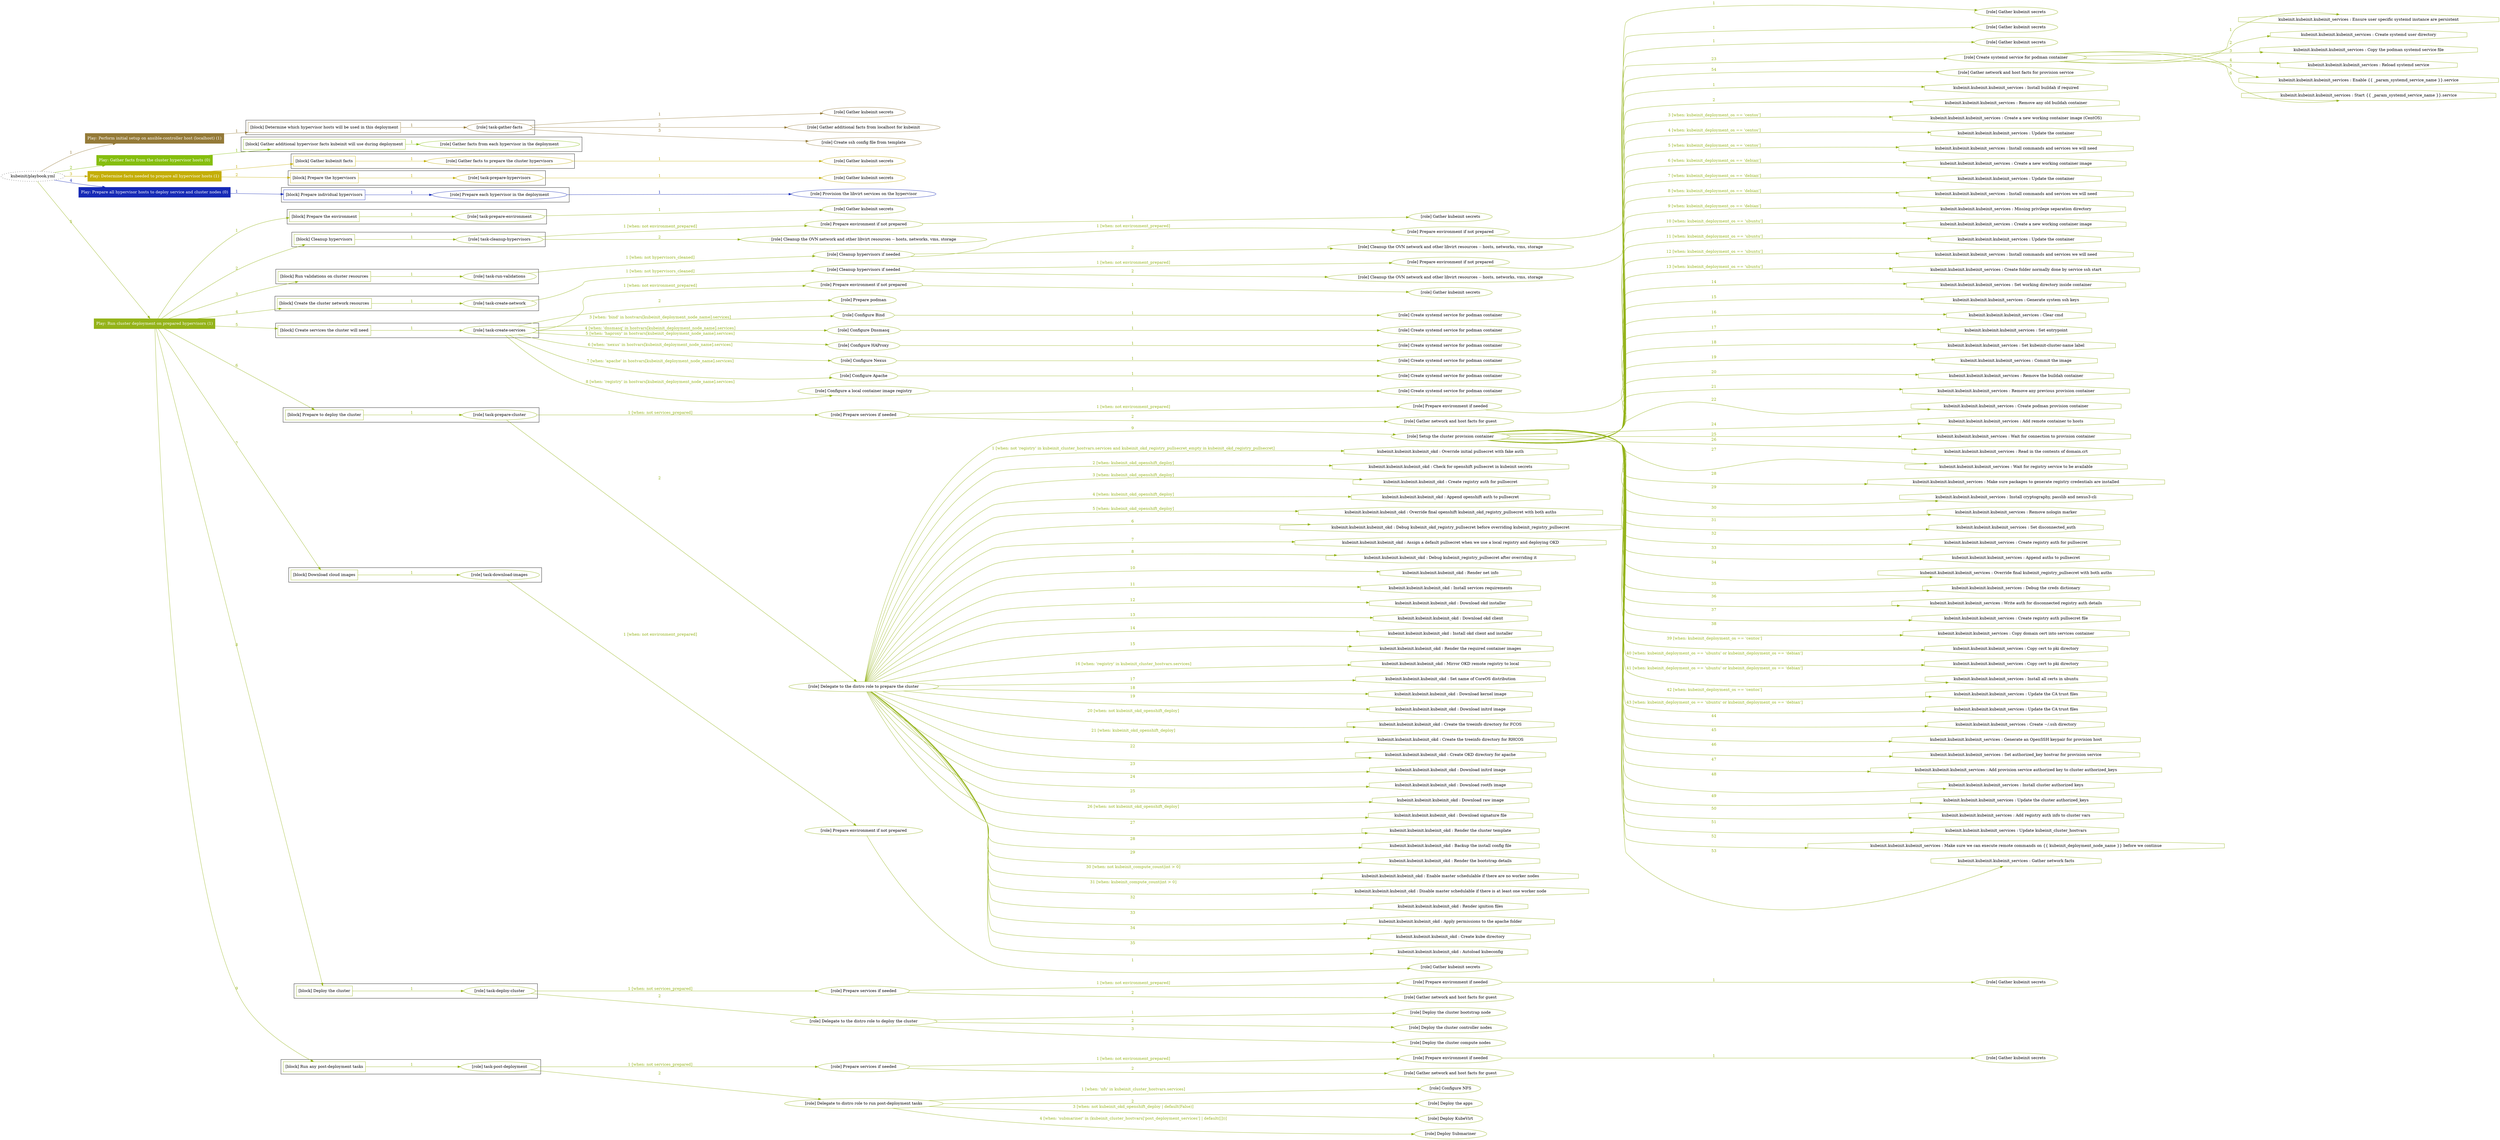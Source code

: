 digraph {
	graph [concentrate=true ordering=in rankdir=LR ratio=fill]
	edge [esep=5 sep=10]
	"kubeinit/playbook.yml" [URL="/home/runner/work/kubeinit/kubeinit/kubeinit/playbook.yml" id=playbook_77b34a80 style=dotted]
	play_7b542a3e [label="Play: Perform initial setup on ansible-controller host (localhost) (1)" URL="/home/runner/work/kubeinit/kubeinit/kubeinit/playbook.yml" color="#947a38" fontcolor="#ffffff" id=play_7b542a3e shape=box style=filled tooltip=localhost]
	"kubeinit/playbook.yml" -> play_7b542a3e [label="1 " color="#947a38" fontcolor="#947a38" id=edge_fe33ce51 labeltooltip="1 " tooltip="1 "]
	subgraph "Gather kubeinit secrets" {
		role_d728d252 [label="[role] Gather kubeinit secrets" URL="/home/runner/.ansible/collections/ansible_collections/kubeinit/kubeinit/roles/kubeinit_prepare/tasks/build_hypervisors_group.yml" color="#947a38" id=role_d728d252 tooltip="Gather kubeinit secrets"]
	}
	subgraph "Gather additional facts from localhost for kubeinit" {
		role_4d7692d9 [label="[role] Gather additional facts from localhost for kubeinit" URL="/home/runner/.ansible/collections/ansible_collections/kubeinit/kubeinit/roles/kubeinit_prepare/tasks/build_hypervisors_group.yml" color="#947a38" id=role_4d7692d9 tooltip="Gather additional facts from localhost for kubeinit"]
	}
	subgraph "Create ssh config file from template" {
		role_6b5eaa69 [label="[role] Create ssh config file from template" URL="/home/runner/.ansible/collections/ansible_collections/kubeinit/kubeinit/roles/kubeinit_prepare/tasks/build_hypervisors_group.yml" color="#947a38" id=role_6b5eaa69 tooltip="Create ssh config file from template"]
	}
	subgraph "task-gather-facts" {
		role_7a4e81ba [label="[role] task-gather-facts" URL="/home/runner/work/kubeinit/kubeinit/kubeinit/playbook.yml" color="#947a38" id=role_7a4e81ba tooltip="task-gather-facts"]
		role_7a4e81ba -> role_d728d252 [label="1 " color="#947a38" fontcolor="#947a38" id=edge_43efd0f3 labeltooltip="1 " tooltip="1 "]
		role_7a4e81ba -> role_4d7692d9 [label="2 " color="#947a38" fontcolor="#947a38" id=edge_19aa0c0d labeltooltip="2 " tooltip="2 "]
		role_7a4e81ba -> role_6b5eaa69 [label="3 " color="#947a38" fontcolor="#947a38" id=edge_ff65f787 labeltooltip="3 " tooltip="3 "]
	}
	subgraph "Play: Perform initial setup on ansible-controller host (localhost) (1)" {
		play_7b542a3e -> block_5a1ec79b [label=1 color="#947a38" fontcolor="#947a38" id=edge_6ef8b5a6 labeltooltip=1 tooltip=1]
		subgraph cluster_block_5a1ec79b {
			block_5a1ec79b [label="[block] Determine which hypervisor hosts will be used in this deployment" URL="/home/runner/work/kubeinit/kubeinit/kubeinit/playbook.yml" color="#947a38" id=block_5a1ec79b labeltooltip="Determine which hypervisor hosts will be used in this deployment" shape=box tooltip="Determine which hypervisor hosts will be used in this deployment"]
			block_5a1ec79b -> role_7a4e81ba [label="1 " color="#947a38" fontcolor="#947a38" id=edge_88b64cf6 labeltooltip="1 " tooltip="1 "]
		}
	}
	play_6e325377 [label="Play: Gather facts from the cluster hypervisor hosts (0)" URL="/home/runner/work/kubeinit/kubeinit/kubeinit/playbook.yml" color="#85be0e" fontcolor="#ffffff" id=play_6e325377 shape=box style=filled tooltip="Play: Gather facts from the cluster hypervisor hosts (0)"]
	"kubeinit/playbook.yml" -> play_6e325377 [label="2 " color="#85be0e" fontcolor="#85be0e" id=edge_8e4dfcf7 labeltooltip="2 " tooltip="2 "]
	subgraph "Gather facts from each hypervisor in the deployment" {
		role_6d61f63b [label="[role] Gather facts from each hypervisor in the deployment" URL="/home/runner/work/kubeinit/kubeinit/kubeinit/playbook.yml" color="#85be0e" id=role_6d61f63b tooltip="Gather facts from each hypervisor in the deployment"]
	}
	subgraph "Play: Gather facts from the cluster hypervisor hosts (0)" {
		play_6e325377 -> block_52e5c950 [label=1 color="#85be0e" fontcolor="#85be0e" id=edge_7dfaead5 labeltooltip=1 tooltip=1]
		subgraph cluster_block_52e5c950 {
			block_52e5c950 [label="[block] Gather additional hypervisor facts kubeinit will use during deployment" URL="/home/runner/work/kubeinit/kubeinit/kubeinit/playbook.yml" color="#85be0e" id=block_52e5c950 labeltooltip="Gather additional hypervisor facts kubeinit will use during deployment" shape=box tooltip="Gather additional hypervisor facts kubeinit will use during deployment"]
			block_52e5c950 -> role_6d61f63b [label="1 " color="#85be0e" fontcolor="#85be0e" id=edge_bc658c29 labeltooltip="1 " tooltip="1 "]
		}
	}
	play_aa048deb [label="Play: Determine facts needed to prepare all hypervisor hosts (1)" URL="/home/runner/work/kubeinit/kubeinit/kubeinit/playbook.yml" color="#c4ae08" fontcolor="#ffffff" id=play_aa048deb shape=box style=filled tooltip=localhost]
	"kubeinit/playbook.yml" -> play_aa048deb [label="3 " color="#c4ae08" fontcolor="#c4ae08" id=edge_4d6ad391 labeltooltip="3 " tooltip="3 "]
	subgraph "Gather kubeinit secrets" {
		role_f7463c56 [label="[role] Gather kubeinit secrets" URL="/home/runner/.ansible/collections/ansible_collections/kubeinit/kubeinit/roles/kubeinit_prepare/tasks/gather_kubeinit_facts.yml" color="#c4ae08" id=role_f7463c56 tooltip="Gather kubeinit secrets"]
	}
	subgraph "Gather facts to prepare the cluster hypervisors" {
		role_590a2640 [label="[role] Gather facts to prepare the cluster hypervisors" URL="/home/runner/work/kubeinit/kubeinit/kubeinit/playbook.yml" color="#c4ae08" id=role_590a2640 tooltip="Gather facts to prepare the cluster hypervisors"]
		role_590a2640 -> role_f7463c56 [label="1 " color="#c4ae08" fontcolor="#c4ae08" id=edge_b5bca5ed labeltooltip="1 " tooltip="1 "]
	}
	subgraph "Gather kubeinit secrets" {
		role_909daecc [label="[role] Gather kubeinit secrets" URL="/home/runner/.ansible/collections/ansible_collections/kubeinit/kubeinit/roles/kubeinit_prepare/tasks/gather_kubeinit_facts.yml" color="#c4ae08" id=role_909daecc tooltip="Gather kubeinit secrets"]
	}
	subgraph "task-prepare-hypervisors" {
		role_7300bf81 [label="[role] task-prepare-hypervisors" URL="/home/runner/work/kubeinit/kubeinit/kubeinit/playbook.yml" color="#c4ae08" id=role_7300bf81 tooltip="task-prepare-hypervisors"]
		role_7300bf81 -> role_909daecc [label="1 " color="#c4ae08" fontcolor="#c4ae08" id=edge_3ef9f0cb labeltooltip="1 " tooltip="1 "]
	}
	subgraph "Play: Determine facts needed to prepare all hypervisor hosts (1)" {
		play_aa048deb -> block_0cd68142 [label=1 color="#c4ae08" fontcolor="#c4ae08" id=edge_2975375c labeltooltip=1 tooltip=1]
		subgraph cluster_block_0cd68142 {
			block_0cd68142 [label="[block] Gather kubeinit facts" URL="/home/runner/work/kubeinit/kubeinit/kubeinit/playbook.yml" color="#c4ae08" id=block_0cd68142 labeltooltip="Gather kubeinit facts" shape=box tooltip="Gather kubeinit facts"]
			block_0cd68142 -> role_590a2640 [label="1 " color="#c4ae08" fontcolor="#c4ae08" id=edge_66b7fe35 labeltooltip="1 " tooltip="1 "]
		}
		play_aa048deb -> block_90b0fe91 [label=2 color="#c4ae08" fontcolor="#c4ae08" id=edge_247a336e labeltooltip=2 tooltip=2]
		subgraph cluster_block_90b0fe91 {
			block_90b0fe91 [label="[block] Prepare the hypervisors" URL="/home/runner/work/kubeinit/kubeinit/kubeinit/playbook.yml" color="#c4ae08" id=block_90b0fe91 labeltooltip="Prepare the hypervisors" shape=box tooltip="Prepare the hypervisors"]
			block_90b0fe91 -> role_7300bf81 [label="1 " color="#c4ae08" fontcolor="#c4ae08" id=edge_beb3ba06 labeltooltip="1 " tooltip="1 "]
		}
	}
	play_32f934a3 [label="Play: Prepare all hypervisor hosts to deploy service and cluster nodes (0)" URL="/home/runner/work/kubeinit/kubeinit/kubeinit/playbook.yml" color="#162ab6" fontcolor="#ffffff" id=play_32f934a3 shape=box style=filled tooltip="Play: Prepare all hypervisor hosts to deploy service and cluster nodes (0)"]
	"kubeinit/playbook.yml" -> play_32f934a3 [label="4 " color="#162ab6" fontcolor="#162ab6" id=edge_a8d5b268 labeltooltip="4 " tooltip="4 "]
	subgraph "Provision the libvirt services on the hypervisor" {
		role_34a4a283 [label="[role] Provision the libvirt services on the hypervisor" URL="/home/runner/.ansible/collections/ansible_collections/kubeinit/kubeinit/roles/kubeinit_prepare/tasks/prepare_hypervisor.yml" color="#162ab6" id=role_34a4a283 tooltip="Provision the libvirt services on the hypervisor"]
	}
	subgraph "Prepare each hypervisor in the deployment" {
		role_219179de [label="[role] Prepare each hypervisor in the deployment" URL="/home/runner/work/kubeinit/kubeinit/kubeinit/playbook.yml" color="#162ab6" id=role_219179de tooltip="Prepare each hypervisor in the deployment"]
		role_219179de -> role_34a4a283 [label="1 " color="#162ab6" fontcolor="#162ab6" id=edge_12a0601a labeltooltip="1 " tooltip="1 "]
	}
	subgraph "Play: Prepare all hypervisor hosts to deploy service and cluster nodes (0)" {
		play_32f934a3 -> block_221dd6af [label=1 color="#162ab6" fontcolor="#162ab6" id=edge_69357780 labeltooltip=1 tooltip=1]
		subgraph cluster_block_221dd6af {
			block_221dd6af [label="[block] Prepare individual hypervisors" URL="/home/runner/work/kubeinit/kubeinit/kubeinit/playbook.yml" color="#162ab6" id=block_221dd6af labeltooltip="Prepare individual hypervisors" shape=box tooltip="Prepare individual hypervisors"]
			block_221dd6af -> role_219179de [label="1 " color="#162ab6" fontcolor="#162ab6" id=edge_a7d8153a labeltooltip="1 " tooltip="1 "]
		}
	}
	play_6d8da43f [label="Play: Run cluster deployment on prepared hypervisors (1)" URL="/home/runner/work/kubeinit/kubeinit/kubeinit/playbook.yml" color="#94b319" fontcolor="#ffffff" id=play_6d8da43f shape=box style=filled tooltip=localhost]
	"kubeinit/playbook.yml" -> play_6d8da43f [label="5 " color="#94b319" fontcolor="#94b319" id=edge_af712c91 labeltooltip="5 " tooltip="5 "]
	subgraph "Gather kubeinit secrets" {
		role_8b00494e [label="[role] Gather kubeinit secrets" URL="/home/runner/.ansible/collections/ansible_collections/kubeinit/kubeinit/roles/kubeinit_prepare/tasks/gather_kubeinit_facts.yml" color="#94b319" id=role_8b00494e tooltip="Gather kubeinit secrets"]
	}
	subgraph "task-prepare-environment" {
		role_e9b43936 [label="[role] task-prepare-environment" URL="/home/runner/work/kubeinit/kubeinit/kubeinit/playbook.yml" color="#94b319" id=role_e9b43936 tooltip="task-prepare-environment"]
		role_e9b43936 -> role_8b00494e [label="1 " color="#94b319" fontcolor="#94b319" id=edge_112af369 labeltooltip="1 " tooltip="1 "]
	}
	subgraph "Gather kubeinit secrets" {
		role_8fa57641 [label="[role] Gather kubeinit secrets" URL="/home/runner/.ansible/collections/ansible_collections/kubeinit/kubeinit/roles/kubeinit_prepare/tasks/gather_kubeinit_facts.yml" color="#94b319" id=role_8fa57641 tooltip="Gather kubeinit secrets"]
	}
	subgraph "Prepare environment if not prepared" {
		role_c98a3453 [label="[role] Prepare environment if not prepared" URL="/home/runner/.ansible/collections/ansible_collections/kubeinit/kubeinit/roles/kubeinit_prepare/tasks/cleanup_hypervisors.yml" color="#94b319" id=role_c98a3453 tooltip="Prepare environment if not prepared"]
		role_c98a3453 -> role_8fa57641 [label="1 " color="#94b319" fontcolor="#94b319" id=edge_76d7bc2e labeltooltip="1 " tooltip="1 "]
	}
	subgraph "Cleanup the OVN network and other libvirt resources -- hosts, networks, vms, storage" {
		role_57a7a513 [label="[role] Cleanup the OVN network and other libvirt resources -- hosts, networks, vms, storage" URL="/home/runner/.ansible/collections/ansible_collections/kubeinit/kubeinit/roles/kubeinit_prepare/tasks/cleanup_hypervisors.yml" color="#94b319" id=role_57a7a513 tooltip="Cleanup the OVN network and other libvirt resources -- hosts, networks, vms, storage"]
	}
	subgraph "task-cleanup-hypervisors" {
		role_c96693d5 [label="[role] task-cleanup-hypervisors" URL="/home/runner/work/kubeinit/kubeinit/kubeinit/playbook.yml" color="#94b319" id=role_c96693d5 tooltip="task-cleanup-hypervisors"]
		role_c96693d5 -> role_c98a3453 [label="1 [when: not environment_prepared]" color="#94b319" fontcolor="#94b319" id=edge_48dd8f65 labeltooltip="1 [when: not environment_prepared]" tooltip="1 [when: not environment_prepared]"]
		role_c96693d5 -> role_57a7a513 [label="2 " color="#94b319" fontcolor="#94b319" id=edge_ce8c0781 labeltooltip="2 " tooltip="2 "]
	}
	subgraph "Gather kubeinit secrets" {
		role_2be79c89 [label="[role] Gather kubeinit secrets" URL="/home/runner/.ansible/collections/ansible_collections/kubeinit/kubeinit/roles/kubeinit_prepare/tasks/gather_kubeinit_facts.yml" color="#94b319" id=role_2be79c89 tooltip="Gather kubeinit secrets"]
	}
	subgraph "Prepare environment if not prepared" {
		role_ba9bd3e7 [label="[role] Prepare environment if not prepared" URL="/home/runner/.ansible/collections/ansible_collections/kubeinit/kubeinit/roles/kubeinit_prepare/tasks/cleanup_hypervisors.yml" color="#94b319" id=role_ba9bd3e7 tooltip="Prepare environment if not prepared"]
		role_ba9bd3e7 -> role_2be79c89 [label="1 " color="#94b319" fontcolor="#94b319" id=edge_8ada9921 labeltooltip="1 " tooltip="1 "]
	}
	subgraph "Cleanup the OVN network and other libvirt resources -- hosts, networks, vms, storage" {
		role_512425a9 [label="[role] Cleanup the OVN network and other libvirt resources -- hosts, networks, vms, storage" URL="/home/runner/.ansible/collections/ansible_collections/kubeinit/kubeinit/roles/kubeinit_prepare/tasks/cleanup_hypervisors.yml" color="#94b319" id=role_512425a9 tooltip="Cleanup the OVN network and other libvirt resources -- hosts, networks, vms, storage"]
	}
	subgraph "Cleanup hypervisors if needed" {
		role_ce077d91 [label="[role] Cleanup hypervisors if needed" URL="/home/runner/.ansible/collections/ansible_collections/kubeinit/kubeinit/roles/kubeinit_validations/tasks/main.yml" color="#94b319" id=role_ce077d91 tooltip="Cleanup hypervisors if needed"]
		role_ce077d91 -> role_ba9bd3e7 [label="1 [when: not environment_prepared]" color="#94b319" fontcolor="#94b319" id=edge_6b0a9247 labeltooltip="1 [when: not environment_prepared]" tooltip="1 [when: not environment_prepared]"]
		role_ce077d91 -> role_512425a9 [label="2 " color="#94b319" fontcolor="#94b319" id=edge_22e1e877 labeltooltip="2 " tooltip="2 "]
	}
	subgraph "task-run-validations" {
		role_bea01ac5 [label="[role] task-run-validations" URL="/home/runner/work/kubeinit/kubeinit/kubeinit/playbook.yml" color="#94b319" id=role_bea01ac5 tooltip="task-run-validations"]
		role_bea01ac5 -> role_ce077d91 [label="1 [when: not hypervisors_cleaned]" color="#94b319" fontcolor="#94b319" id=edge_dbc6d065 labeltooltip="1 [when: not hypervisors_cleaned]" tooltip="1 [when: not hypervisors_cleaned]"]
	}
	subgraph "Gather kubeinit secrets" {
		role_a599d978 [label="[role] Gather kubeinit secrets" URL="/home/runner/.ansible/collections/ansible_collections/kubeinit/kubeinit/roles/kubeinit_prepare/tasks/gather_kubeinit_facts.yml" color="#94b319" id=role_a599d978 tooltip="Gather kubeinit secrets"]
	}
	subgraph "Prepare environment if not prepared" {
		role_0d61cdb0 [label="[role] Prepare environment if not prepared" URL="/home/runner/.ansible/collections/ansible_collections/kubeinit/kubeinit/roles/kubeinit_prepare/tasks/cleanup_hypervisors.yml" color="#94b319" id=role_0d61cdb0 tooltip="Prepare environment if not prepared"]
		role_0d61cdb0 -> role_a599d978 [label="1 " color="#94b319" fontcolor="#94b319" id=edge_c15d13ca labeltooltip="1 " tooltip="1 "]
	}
	subgraph "Cleanup the OVN network and other libvirt resources -- hosts, networks, vms, storage" {
		role_62e6d83b [label="[role] Cleanup the OVN network and other libvirt resources -- hosts, networks, vms, storage" URL="/home/runner/.ansible/collections/ansible_collections/kubeinit/kubeinit/roles/kubeinit_prepare/tasks/cleanup_hypervisors.yml" color="#94b319" id=role_62e6d83b tooltip="Cleanup the OVN network and other libvirt resources -- hosts, networks, vms, storage"]
	}
	subgraph "Cleanup hypervisors if needed" {
		role_39dfa85f [label="[role] Cleanup hypervisors if needed" URL="/home/runner/.ansible/collections/ansible_collections/kubeinit/kubeinit/roles/kubeinit_libvirt/tasks/create_network.yml" color="#94b319" id=role_39dfa85f tooltip="Cleanup hypervisors if needed"]
		role_39dfa85f -> role_0d61cdb0 [label="1 [when: not environment_prepared]" color="#94b319" fontcolor="#94b319" id=edge_6b4bba19 labeltooltip="1 [when: not environment_prepared]" tooltip="1 [when: not environment_prepared]"]
		role_39dfa85f -> role_62e6d83b [label="2 " color="#94b319" fontcolor="#94b319" id=edge_2a5739b1 labeltooltip="2 " tooltip="2 "]
	}
	subgraph "task-create-network" {
		role_5d3b2496 [label="[role] task-create-network" URL="/home/runner/work/kubeinit/kubeinit/kubeinit/playbook.yml" color="#94b319" id=role_5d3b2496 tooltip="task-create-network"]
		role_5d3b2496 -> role_39dfa85f [label="1 [when: not hypervisors_cleaned]" color="#94b319" fontcolor="#94b319" id=edge_b61deee8 labeltooltip="1 [when: not hypervisors_cleaned]" tooltip="1 [when: not hypervisors_cleaned]"]
	}
	subgraph "Gather kubeinit secrets" {
		role_1491832b [label="[role] Gather kubeinit secrets" URL="/home/runner/.ansible/collections/ansible_collections/kubeinit/kubeinit/roles/kubeinit_prepare/tasks/gather_kubeinit_facts.yml" color="#94b319" id=role_1491832b tooltip="Gather kubeinit secrets"]
	}
	subgraph "Prepare environment if not prepared" {
		role_66bc6a8e [label="[role] Prepare environment if not prepared" URL="/home/runner/.ansible/collections/ansible_collections/kubeinit/kubeinit/roles/kubeinit_services/tasks/main.yml" color="#94b319" id=role_66bc6a8e tooltip="Prepare environment if not prepared"]
		role_66bc6a8e -> role_1491832b [label="1 " color="#94b319" fontcolor="#94b319" id=edge_4c534888 labeltooltip="1 " tooltip="1 "]
	}
	subgraph "Prepare podman" {
		role_a420eb33 [label="[role] Prepare podman" URL="/home/runner/.ansible/collections/ansible_collections/kubeinit/kubeinit/roles/kubeinit_services/tasks/00_create_service_pod.yml" color="#94b319" id=role_a420eb33 tooltip="Prepare podman"]
	}
	subgraph "Create systemd service for podman container" {
		role_dd798894 [label="[role] Create systemd service for podman container" URL="/home/runner/.ansible/collections/ansible_collections/kubeinit/kubeinit/roles/kubeinit_bind/tasks/main.yml" color="#94b319" id=role_dd798894 tooltip="Create systemd service for podman container"]
	}
	subgraph "Configure Bind" {
		role_97db37f9 [label="[role] Configure Bind" URL="/home/runner/.ansible/collections/ansible_collections/kubeinit/kubeinit/roles/kubeinit_services/tasks/start_services_containers.yml" color="#94b319" id=role_97db37f9 tooltip="Configure Bind"]
		role_97db37f9 -> role_dd798894 [label="1 " color="#94b319" fontcolor="#94b319" id=edge_4a36d444 labeltooltip="1 " tooltip="1 "]
	}
	subgraph "Create systemd service for podman container" {
		role_71cf31fd [label="[role] Create systemd service for podman container" URL="/home/runner/.ansible/collections/ansible_collections/kubeinit/kubeinit/roles/kubeinit_dnsmasq/tasks/main.yml" color="#94b319" id=role_71cf31fd tooltip="Create systemd service for podman container"]
	}
	subgraph "Configure Dnsmasq" {
		role_c71a8747 [label="[role] Configure Dnsmasq" URL="/home/runner/.ansible/collections/ansible_collections/kubeinit/kubeinit/roles/kubeinit_services/tasks/start_services_containers.yml" color="#94b319" id=role_c71a8747 tooltip="Configure Dnsmasq"]
		role_c71a8747 -> role_71cf31fd [label="1 " color="#94b319" fontcolor="#94b319" id=edge_e0ef5f60 labeltooltip="1 " tooltip="1 "]
	}
	subgraph "Create systemd service for podman container" {
		role_5eb67256 [label="[role] Create systemd service for podman container" URL="/home/runner/.ansible/collections/ansible_collections/kubeinit/kubeinit/roles/kubeinit_haproxy/tasks/main.yml" color="#94b319" id=role_5eb67256 tooltip="Create systemd service for podman container"]
	}
	subgraph "Configure HAProxy" {
		role_1ae4f4c2 [label="[role] Configure HAProxy" URL="/home/runner/.ansible/collections/ansible_collections/kubeinit/kubeinit/roles/kubeinit_services/tasks/start_services_containers.yml" color="#94b319" id=role_1ae4f4c2 tooltip="Configure HAProxy"]
		role_1ae4f4c2 -> role_5eb67256 [label="1 " color="#94b319" fontcolor="#94b319" id=edge_0f32fc4d labeltooltip="1 " tooltip="1 "]
	}
	subgraph "Create systemd service for podman container" {
		role_fc212e04 [label="[role] Create systemd service for podman container" URL="/home/runner/.ansible/collections/ansible_collections/kubeinit/kubeinit/roles/kubeinit_nexus/tasks/main.yml" color="#94b319" id=role_fc212e04 tooltip="Create systemd service for podman container"]
	}
	subgraph "Configure Nexus" {
		role_2d07d046 [label="[role] Configure Nexus" URL="/home/runner/.ansible/collections/ansible_collections/kubeinit/kubeinit/roles/kubeinit_services/tasks/start_services_containers.yml" color="#94b319" id=role_2d07d046 tooltip="Configure Nexus"]
		role_2d07d046 -> role_fc212e04 [label="1 " color="#94b319" fontcolor="#94b319" id=edge_f8b6b5a4 labeltooltip="1 " tooltip="1 "]
	}
	subgraph "Create systemd service for podman container" {
		role_ed7fa90c [label="[role] Create systemd service for podman container" URL="/home/runner/.ansible/collections/ansible_collections/kubeinit/kubeinit/roles/kubeinit_apache/tasks/main.yml" color="#94b319" id=role_ed7fa90c tooltip="Create systemd service for podman container"]
	}
	subgraph "Configure Apache" {
		role_e2bb8e74 [label="[role] Configure Apache" URL="/home/runner/.ansible/collections/ansible_collections/kubeinit/kubeinit/roles/kubeinit_services/tasks/start_services_containers.yml" color="#94b319" id=role_e2bb8e74 tooltip="Configure Apache"]
		role_e2bb8e74 -> role_ed7fa90c [label="1 " color="#94b319" fontcolor="#94b319" id=edge_9a1c07e4 labeltooltip="1 " tooltip="1 "]
	}
	subgraph "Create systemd service for podman container" {
		role_3adbe5d1 [label="[role] Create systemd service for podman container" URL="/home/runner/.ansible/collections/ansible_collections/kubeinit/kubeinit/roles/kubeinit_registry/tasks/main.yml" color="#94b319" id=role_3adbe5d1 tooltip="Create systemd service for podman container"]
	}
	subgraph "Configure a local container image registry" {
		role_467c1c9f [label="[role] Configure a local container image registry" URL="/home/runner/.ansible/collections/ansible_collections/kubeinit/kubeinit/roles/kubeinit_services/tasks/start_services_containers.yml" color="#94b319" id=role_467c1c9f tooltip="Configure a local container image registry"]
		role_467c1c9f -> role_3adbe5d1 [label="1 " color="#94b319" fontcolor="#94b319" id=edge_eb4d0b27 labeltooltip="1 " tooltip="1 "]
	}
	subgraph "task-create-services" {
		role_b1225fbe [label="[role] task-create-services" URL="/home/runner/work/kubeinit/kubeinit/kubeinit/playbook.yml" color="#94b319" id=role_b1225fbe tooltip="task-create-services"]
		role_b1225fbe -> role_66bc6a8e [label="1 [when: not environment_prepared]" color="#94b319" fontcolor="#94b319" id=edge_c8654eff labeltooltip="1 [when: not environment_prepared]" tooltip="1 [when: not environment_prepared]"]
		role_b1225fbe -> role_a420eb33 [label="2 " color="#94b319" fontcolor="#94b319" id=edge_bd04b29c labeltooltip="2 " tooltip="2 "]
		role_b1225fbe -> role_97db37f9 [label="3 [when: 'bind' in hostvars[kubeinit_deployment_node_name].services]" color="#94b319" fontcolor="#94b319" id=edge_dc8844b1 labeltooltip="3 [when: 'bind' in hostvars[kubeinit_deployment_node_name].services]" tooltip="3 [when: 'bind' in hostvars[kubeinit_deployment_node_name].services]"]
		role_b1225fbe -> role_c71a8747 [label="4 [when: 'dnsmasq' in hostvars[kubeinit_deployment_node_name].services]" color="#94b319" fontcolor="#94b319" id=edge_1390c861 labeltooltip="4 [when: 'dnsmasq' in hostvars[kubeinit_deployment_node_name].services]" tooltip="4 [when: 'dnsmasq' in hostvars[kubeinit_deployment_node_name].services]"]
		role_b1225fbe -> role_1ae4f4c2 [label="5 [when: 'haproxy' in hostvars[kubeinit_deployment_node_name].services]" color="#94b319" fontcolor="#94b319" id=edge_fe4c4df8 labeltooltip="5 [when: 'haproxy' in hostvars[kubeinit_deployment_node_name].services]" tooltip="5 [when: 'haproxy' in hostvars[kubeinit_deployment_node_name].services]"]
		role_b1225fbe -> role_2d07d046 [label="6 [when: 'nexus' in hostvars[kubeinit_deployment_node_name].services]" color="#94b319" fontcolor="#94b319" id=edge_c3725b8f labeltooltip="6 [when: 'nexus' in hostvars[kubeinit_deployment_node_name].services]" tooltip="6 [when: 'nexus' in hostvars[kubeinit_deployment_node_name].services]"]
		role_b1225fbe -> role_e2bb8e74 [label="7 [when: 'apache' in hostvars[kubeinit_deployment_node_name].services]" color="#94b319" fontcolor="#94b319" id=edge_d3705c71 labeltooltip="7 [when: 'apache' in hostvars[kubeinit_deployment_node_name].services]" tooltip="7 [when: 'apache' in hostvars[kubeinit_deployment_node_name].services]"]
		role_b1225fbe -> role_467c1c9f [label="8 [when: 'registry' in hostvars[kubeinit_deployment_node_name].services]" color="#94b319" fontcolor="#94b319" id=edge_f3e447c1 labeltooltip="8 [when: 'registry' in hostvars[kubeinit_deployment_node_name].services]" tooltip="8 [when: 'registry' in hostvars[kubeinit_deployment_node_name].services]"]
	}
	subgraph "Gather kubeinit secrets" {
		role_16b828b5 [label="[role] Gather kubeinit secrets" URL="/home/runner/.ansible/collections/ansible_collections/kubeinit/kubeinit/roles/kubeinit_prepare/tasks/gather_kubeinit_facts.yml" color="#94b319" id=role_16b828b5 tooltip="Gather kubeinit secrets"]
	}
	subgraph "Prepare environment if needed" {
		role_a5051a2f [label="[role] Prepare environment if needed" URL="/home/runner/.ansible/collections/ansible_collections/kubeinit/kubeinit/roles/kubeinit_services/tasks/prepare_services.yml" color="#94b319" id=role_a5051a2f tooltip="Prepare environment if needed"]
		role_a5051a2f -> role_16b828b5 [label="1 " color="#94b319" fontcolor="#94b319" id=edge_fc4bf6ea labeltooltip="1 " tooltip="1 "]
	}
	subgraph "Gather network and host facts for guest" {
		role_6780f7ca [label="[role] Gather network and host facts for guest" URL="/home/runner/.ansible/collections/ansible_collections/kubeinit/kubeinit/roles/kubeinit_services/tasks/prepare_services.yml" color="#94b319" id=role_6780f7ca tooltip="Gather network and host facts for guest"]
	}
	subgraph "Prepare services if needed" {
		role_1750cbcc [label="[role] Prepare services if needed" URL="/home/runner/.ansible/collections/ansible_collections/kubeinit/kubeinit/roles/kubeinit_prepare/tasks/prepare_cluster.yml" color="#94b319" id=role_1750cbcc tooltip="Prepare services if needed"]
		role_1750cbcc -> role_a5051a2f [label="1 [when: not environment_prepared]" color="#94b319" fontcolor="#94b319" id=edge_85c44ddf labeltooltip="1 [when: not environment_prepared]" tooltip="1 [when: not environment_prepared]"]
		role_1750cbcc -> role_6780f7ca [label="2 " color="#94b319" fontcolor="#94b319" id=edge_968d3923 labeltooltip="2 " tooltip="2 "]
	}
	subgraph "Create systemd service for podman container" {
		role_3eafdc8b [label="[role] Create systemd service for podman container" URL="/home/runner/.ansible/collections/ansible_collections/kubeinit/kubeinit/roles/kubeinit_services/tasks/create_provision_container.yml" color="#94b319" id=role_3eafdc8b tooltip="Create systemd service for podman container"]
		task_4dee2160 [label="kubeinit.kubeinit.kubeinit_services : Ensure user specific systemd instance are persistent" URL="/home/runner/.ansible/collections/ansible_collections/kubeinit/kubeinit/roles/kubeinit_services/tasks/create_managed_service.yml" color="#94b319" id=task_4dee2160 shape=octagon tooltip="kubeinit.kubeinit.kubeinit_services : Ensure user specific systemd instance are persistent"]
		role_3eafdc8b -> task_4dee2160 [label="1 " color="#94b319" fontcolor="#94b319" id=edge_16673567 labeltooltip="1 " tooltip="1 "]
		task_4531e596 [label="kubeinit.kubeinit.kubeinit_services : Create systemd user directory" URL="/home/runner/.ansible/collections/ansible_collections/kubeinit/kubeinit/roles/kubeinit_services/tasks/create_managed_service.yml" color="#94b319" id=task_4531e596 shape=octagon tooltip="kubeinit.kubeinit.kubeinit_services : Create systemd user directory"]
		role_3eafdc8b -> task_4531e596 [label="2 " color="#94b319" fontcolor="#94b319" id=edge_7b84a852 labeltooltip="2 " tooltip="2 "]
		task_3f31627a [label="kubeinit.kubeinit.kubeinit_services : Copy the podman systemd service file" URL="/home/runner/.ansible/collections/ansible_collections/kubeinit/kubeinit/roles/kubeinit_services/tasks/create_managed_service.yml" color="#94b319" id=task_3f31627a shape=octagon tooltip="kubeinit.kubeinit.kubeinit_services : Copy the podman systemd service file"]
		role_3eafdc8b -> task_3f31627a [label="3 " color="#94b319" fontcolor="#94b319" id=edge_5278d8ab labeltooltip="3 " tooltip="3 "]
		task_d8d841c5 [label="kubeinit.kubeinit.kubeinit_services : Reload systemd service" URL="/home/runner/.ansible/collections/ansible_collections/kubeinit/kubeinit/roles/kubeinit_services/tasks/create_managed_service.yml" color="#94b319" id=task_d8d841c5 shape=octagon tooltip="kubeinit.kubeinit.kubeinit_services : Reload systemd service"]
		role_3eafdc8b -> task_d8d841c5 [label="4 " color="#94b319" fontcolor="#94b319" id=edge_ee500ed9 labeltooltip="4 " tooltip="4 "]
		task_a1971656 [label="kubeinit.kubeinit.kubeinit_services : Enable {{ _param_systemd_service_name }}.service" URL="/home/runner/.ansible/collections/ansible_collections/kubeinit/kubeinit/roles/kubeinit_services/tasks/create_managed_service.yml" color="#94b319" id=task_a1971656 shape=octagon tooltip="kubeinit.kubeinit.kubeinit_services : Enable {{ _param_systemd_service_name }}.service"]
		role_3eafdc8b -> task_a1971656 [label="5 " color="#94b319" fontcolor="#94b319" id=edge_285f95c7 labeltooltip="5 " tooltip="5 "]
		task_6a811f4d [label="kubeinit.kubeinit.kubeinit_services : Start {{ _param_systemd_service_name }}.service" URL="/home/runner/.ansible/collections/ansible_collections/kubeinit/kubeinit/roles/kubeinit_services/tasks/create_managed_service.yml" color="#94b319" id=task_6a811f4d shape=octagon tooltip="kubeinit.kubeinit.kubeinit_services : Start {{ _param_systemd_service_name }}.service"]
		role_3eafdc8b -> task_6a811f4d [label="6 " color="#94b319" fontcolor="#94b319" id=edge_ce96b74e labeltooltip="6 " tooltip="6 "]
	}
	subgraph "Gather network and host facts for provision service" {
		role_722974bb [label="[role] Gather network and host facts for provision service" URL="/home/runner/.ansible/collections/ansible_collections/kubeinit/kubeinit/roles/kubeinit_services/tasks/create_provision_container.yml" color="#94b319" id=role_722974bb tooltip="Gather network and host facts for provision service"]
	}
	subgraph "Setup the cluster provision container" {
		role_22a72b0c [label="[role] Setup the cluster provision container" URL="/home/runner/.ansible/collections/ansible_collections/kubeinit/kubeinit/roles/kubeinit_okd/tasks/prepare_cluster.yml" color="#94b319" id=role_22a72b0c tooltip="Setup the cluster provision container"]
		task_e43d0966 [label="kubeinit.kubeinit.kubeinit_services : Install buildah if required" URL="/home/runner/.ansible/collections/ansible_collections/kubeinit/kubeinit/roles/kubeinit_services/tasks/create_provision_container.yml" color="#94b319" id=task_e43d0966 shape=octagon tooltip="kubeinit.kubeinit.kubeinit_services : Install buildah if required"]
		role_22a72b0c -> task_e43d0966 [label="1 " color="#94b319" fontcolor="#94b319" id=edge_936b1b56 labeltooltip="1 " tooltip="1 "]
		task_beefa16b [label="kubeinit.kubeinit.kubeinit_services : Remove any old buildah container" URL="/home/runner/.ansible/collections/ansible_collections/kubeinit/kubeinit/roles/kubeinit_services/tasks/create_provision_container.yml" color="#94b319" id=task_beefa16b shape=octagon tooltip="kubeinit.kubeinit.kubeinit_services : Remove any old buildah container"]
		role_22a72b0c -> task_beefa16b [label="2 " color="#94b319" fontcolor="#94b319" id=edge_c3210136 labeltooltip="2 " tooltip="2 "]
		task_93606d97 [label="kubeinit.kubeinit.kubeinit_services : Create a new working container image (CentOS)" URL="/home/runner/.ansible/collections/ansible_collections/kubeinit/kubeinit/roles/kubeinit_services/tasks/create_provision_container.yml" color="#94b319" id=task_93606d97 shape=octagon tooltip="kubeinit.kubeinit.kubeinit_services : Create a new working container image (CentOS)"]
		role_22a72b0c -> task_93606d97 [label="3 [when: kubeinit_deployment_os == 'centos']" color="#94b319" fontcolor="#94b319" id=edge_abf92e13 labeltooltip="3 [when: kubeinit_deployment_os == 'centos']" tooltip="3 [when: kubeinit_deployment_os == 'centos']"]
		task_a852d221 [label="kubeinit.kubeinit.kubeinit_services : Update the container" URL="/home/runner/.ansible/collections/ansible_collections/kubeinit/kubeinit/roles/kubeinit_services/tasks/create_provision_container.yml" color="#94b319" id=task_a852d221 shape=octagon tooltip="kubeinit.kubeinit.kubeinit_services : Update the container"]
		role_22a72b0c -> task_a852d221 [label="4 [when: kubeinit_deployment_os == 'centos']" color="#94b319" fontcolor="#94b319" id=edge_78e9bd53 labeltooltip="4 [when: kubeinit_deployment_os == 'centos']" tooltip="4 [when: kubeinit_deployment_os == 'centos']"]
		task_b1d97f17 [label="kubeinit.kubeinit.kubeinit_services : Install commands and services we will need" URL="/home/runner/.ansible/collections/ansible_collections/kubeinit/kubeinit/roles/kubeinit_services/tasks/create_provision_container.yml" color="#94b319" id=task_b1d97f17 shape=octagon tooltip="kubeinit.kubeinit.kubeinit_services : Install commands and services we will need"]
		role_22a72b0c -> task_b1d97f17 [label="5 [when: kubeinit_deployment_os == 'centos']" color="#94b319" fontcolor="#94b319" id=edge_7b703f45 labeltooltip="5 [when: kubeinit_deployment_os == 'centos']" tooltip="5 [when: kubeinit_deployment_os == 'centos']"]
		task_329efd39 [label="kubeinit.kubeinit.kubeinit_services : Create a new working container image" URL="/home/runner/.ansible/collections/ansible_collections/kubeinit/kubeinit/roles/kubeinit_services/tasks/create_provision_container.yml" color="#94b319" id=task_329efd39 shape=octagon tooltip="kubeinit.kubeinit.kubeinit_services : Create a new working container image"]
		role_22a72b0c -> task_329efd39 [label="6 [when: kubeinit_deployment_os == 'debian']" color="#94b319" fontcolor="#94b319" id=edge_18041dfe labeltooltip="6 [when: kubeinit_deployment_os == 'debian']" tooltip="6 [when: kubeinit_deployment_os == 'debian']"]
		task_5845f034 [label="kubeinit.kubeinit.kubeinit_services : Update the container" URL="/home/runner/.ansible/collections/ansible_collections/kubeinit/kubeinit/roles/kubeinit_services/tasks/create_provision_container.yml" color="#94b319" id=task_5845f034 shape=octagon tooltip="kubeinit.kubeinit.kubeinit_services : Update the container"]
		role_22a72b0c -> task_5845f034 [label="7 [when: kubeinit_deployment_os == 'debian']" color="#94b319" fontcolor="#94b319" id=edge_48ff0544 labeltooltip="7 [when: kubeinit_deployment_os == 'debian']" tooltip="7 [when: kubeinit_deployment_os == 'debian']"]
		task_9bef12cd [label="kubeinit.kubeinit.kubeinit_services : Install commands and services we will need" URL="/home/runner/.ansible/collections/ansible_collections/kubeinit/kubeinit/roles/kubeinit_services/tasks/create_provision_container.yml" color="#94b319" id=task_9bef12cd shape=octagon tooltip="kubeinit.kubeinit.kubeinit_services : Install commands and services we will need"]
		role_22a72b0c -> task_9bef12cd [label="8 [when: kubeinit_deployment_os == 'debian']" color="#94b319" fontcolor="#94b319" id=edge_1dd3c240 labeltooltip="8 [when: kubeinit_deployment_os == 'debian']" tooltip="8 [when: kubeinit_deployment_os == 'debian']"]
		task_08e0f825 [label="kubeinit.kubeinit.kubeinit_services : Missing privilege separation directory" URL="/home/runner/.ansible/collections/ansible_collections/kubeinit/kubeinit/roles/kubeinit_services/tasks/create_provision_container.yml" color="#94b319" id=task_08e0f825 shape=octagon tooltip="kubeinit.kubeinit.kubeinit_services : Missing privilege separation directory"]
		role_22a72b0c -> task_08e0f825 [label="9 [when: kubeinit_deployment_os == 'debian']" color="#94b319" fontcolor="#94b319" id=edge_7f4c922a labeltooltip="9 [when: kubeinit_deployment_os == 'debian']" tooltip="9 [when: kubeinit_deployment_os == 'debian']"]
		task_fbde1ea0 [label="kubeinit.kubeinit.kubeinit_services : Create a new working container image" URL="/home/runner/.ansible/collections/ansible_collections/kubeinit/kubeinit/roles/kubeinit_services/tasks/create_provision_container.yml" color="#94b319" id=task_fbde1ea0 shape=octagon tooltip="kubeinit.kubeinit.kubeinit_services : Create a new working container image"]
		role_22a72b0c -> task_fbde1ea0 [label="10 [when: kubeinit_deployment_os == 'ubuntu']" color="#94b319" fontcolor="#94b319" id=edge_196253a3 labeltooltip="10 [when: kubeinit_deployment_os == 'ubuntu']" tooltip="10 [when: kubeinit_deployment_os == 'ubuntu']"]
		task_180a372f [label="kubeinit.kubeinit.kubeinit_services : Update the container" URL="/home/runner/.ansible/collections/ansible_collections/kubeinit/kubeinit/roles/kubeinit_services/tasks/create_provision_container.yml" color="#94b319" id=task_180a372f shape=octagon tooltip="kubeinit.kubeinit.kubeinit_services : Update the container"]
		role_22a72b0c -> task_180a372f [label="11 [when: kubeinit_deployment_os == 'ubuntu']" color="#94b319" fontcolor="#94b319" id=edge_22825648 labeltooltip="11 [when: kubeinit_deployment_os == 'ubuntu']" tooltip="11 [when: kubeinit_deployment_os == 'ubuntu']"]
		task_80cbc79c [label="kubeinit.kubeinit.kubeinit_services : Install commands and services we will need" URL="/home/runner/.ansible/collections/ansible_collections/kubeinit/kubeinit/roles/kubeinit_services/tasks/create_provision_container.yml" color="#94b319" id=task_80cbc79c shape=octagon tooltip="kubeinit.kubeinit.kubeinit_services : Install commands and services we will need"]
		role_22a72b0c -> task_80cbc79c [label="12 [when: kubeinit_deployment_os == 'ubuntu']" color="#94b319" fontcolor="#94b319" id=edge_d433a3a8 labeltooltip="12 [when: kubeinit_deployment_os == 'ubuntu']" tooltip="12 [when: kubeinit_deployment_os == 'ubuntu']"]
		task_1b64557b [label="kubeinit.kubeinit.kubeinit_services : Create folder normally done by service ssh start" URL="/home/runner/.ansible/collections/ansible_collections/kubeinit/kubeinit/roles/kubeinit_services/tasks/create_provision_container.yml" color="#94b319" id=task_1b64557b shape=octagon tooltip="kubeinit.kubeinit.kubeinit_services : Create folder normally done by service ssh start"]
		role_22a72b0c -> task_1b64557b [label="13 [when: kubeinit_deployment_os == 'ubuntu']" color="#94b319" fontcolor="#94b319" id=edge_6d26ac3d labeltooltip="13 [when: kubeinit_deployment_os == 'ubuntu']" tooltip="13 [when: kubeinit_deployment_os == 'ubuntu']"]
		task_c297f870 [label="kubeinit.kubeinit.kubeinit_services : Set working directory inside container" URL="/home/runner/.ansible/collections/ansible_collections/kubeinit/kubeinit/roles/kubeinit_services/tasks/create_provision_container.yml" color="#94b319" id=task_c297f870 shape=octagon tooltip="kubeinit.kubeinit.kubeinit_services : Set working directory inside container"]
		role_22a72b0c -> task_c297f870 [label="14 " color="#94b319" fontcolor="#94b319" id=edge_78c8e568 labeltooltip="14 " tooltip="14 "]
		task_ede8f046 [label="kubeinit.kubeinit.kubeinit_services : Generate system ssh keys" URL="/home/runner/.ansible/collections/ansible_collections/kubeinit/kubeinit/roles/kubeinit_services/tasks/create_provision_container.yml" color="#94b319" id=task_ede8f046 shape=octagon tooltip="kubeinit.kubeinit.kubeinit_services : Generate system ssh keys"]
		role_22a72b0c -> task_ede8f046 [label="15 " color="#94b319" fontcolor="#94b319" id=edge_aa43346c labeltooltip="15 " tooltip="15 "]
		task_432c26a4 [label="kubeinit.kubeinit.kubeinit_services : Clear cmd" URL="/home/runner/.ansible/collections/ansible_collections/kubeinit/kubeinit/roles/kubeinit_services/tasks/create_provision_container.yml" color="#94b319" id=task_432c26a4 shape=octagon tooltip="kubeinit.kubeinit.kubeinit_services : Clear cmd"]
		role_22a72b0c -> task_432c26a4 [label="16 " color="#94b319" fontcolor="#94b319" id=edge_e9dccefe labeltooltip="16 " tooltip="16 "]
		task_52f11202 [label="kubeinit.kubeinit.kubeinit_services : Set entrypoint" URL="/home/runner/.ansible/collections/ansible_collections/kubeinit/kubeinit/roles/kubeinit_services/tasks/create_provision_container.yml" color="#94b319" id=task_52f11202 shape=octagon tooltip="kubeinit.kubeinit.kubeinit_services : Set entrypoint"]
		role_22a72b0c -> task_52f11202 [label="17 " color="#94b319" fontcolor="#94b319" id=edge_94f27ef7 labeltooltip="17 " tooltip="17 "]
		task_1dc7dfd5 [label="kubeinit.kubeinit.kubeinit_services : Set kubeinit-cluster-name label" URL="/home/runner/.ansible/collections/ansible_collections/kubeinit/kubeinit/roles/kubeinit_services/tasks/create_provision_container.yml" color="#94b319" id=task_1dc7dfd5 shape=octagon tooltip="kubeinit.kubeinit.kubeinit_services : Set kubeinit-cluster-name label"]
		role_22a72b0c -> task_1dc7dfd5 [label="18 " color="#94b319" fontcolor="#94b319" id=edge_6bbbac2e labeltooltip="18 " tooltip="18 "]
		task_2eb77603 [label="kubeinit.kubeinit.kubeinit_services : Commit the image" URL="/home/runner/.ansible/collections/ansible_collections/kubeinit/kubeinit/roles/kubeinit_services/tasks/create_provision_container.yml" color="#94b319" id=task_2eb77603 shape=octagon tooltip="kubeinit.kubeinit.kubeinit_services : Commit the image"]
		role_22a72b0c -> task_2eb77603 [label="19 " color="#94b319" fontcolor="#94b319" id=edge_688b2b30 labeltooltip="19 " tooltip="19 "]
		task_15307a80 [label="kubeinit.kubeinit.kubeinit_services : Remove the buildah container" URL="/home/runner/.ansible/collections/ansible_collections/kubeinit/kubeinit/roles/kubeinit_services/tasks/create_provision_container.yml" color="#94b319" id=task_15307a80 shape=octagon tooltip="kubeinit.kubeinit.kubeinit_services : Remove the buildah container"]
		role_22a72b0c -> task_15307a80 [label="20 " color="#94b319" fontcolor="#94b319" id=edge_ded9b046 labeltooltip="20 " tooltip="20 "]
		task_56b40272 [label="kubeinit.kubeinit.kubeinit_services : Remove any previous provision container" URL="/home/runner/.ansible/collections/ansible_collections/kubeinit/kubeinit/roles/kubeinit_services/tasks/create_provision_container.yml" color="#94b319" id=task_56b40272 shape=octagon tooltip="kubeinit.kubeinit.kubeinit_services : Remove any previous provision container"]
		role_22a72b0c -> task_56b40272 [label="21 " color="#94b319" fontcolor="#94b319" id=edge_a55bf978 labeltooltip="21 " tooltip="21 "]
		task_29626289 [label="kubeinit.kubeinit.kubeinit_services : Create podman provision container" URL="/home/runner/.ansible/collections/ansible_collections/kubeinit/kubeinit/roles/kubeinit_services/tasks/create_provision_container.yml" color="#94b319" id=task_29626289 shape=octagon tooltip="kubeinit.kubeinit.kubeinit_services : Create podman provision container"]
		role_22a72b0c -> task_29626289 [label="22 " color="#94b319" fontcolor="#94b319" id=edge_200b1d2c labeltooltip="22 " tooltip="22 "]
		role_22a72b0c -> role_3eafdc8b [label="23 " color="#94b319" fontcolor="#94b319" id=edge_670964ac labeltooltip="23 " tooltip="23 "]
		task_8512f467 [label="kubeinit.kubeinit.kubeinit_services : Add remote container to hosts" URL="/home/runner/.ansible/collections/ansible_collections/kubeinit/kubeinit/roles/kubeinit_services/tasks/create_provision_container.yml" color="#94b319" id=task_8512f467 shape=octagon tooltip="kubeinit.kubeinit.kubeinit_services : Add remote container to hosts"]
		role_22a72b0c -> task_8512f467 [label="24 " color="#94b319" fontcolor="#94b319" id=edge_02a78eb2 labeltooltip="24 " tooltip="24 "]
		task_8a9b7334 [label="kubeinit.kubeinit.kubeinit_services : Wait for connection to provision container" URL="/home/runner/.ansible/collections/ansible_collections/kubeinit/kubeinit/roles/kubeinit_services/tasks/create_provision_container.yml" color="#94b319" id=task_8a9b7334 shape=octagon tooltip="kubeinit.kubeinit.kubeinit_services : Wait for connection to provision container"]
		role_22a72b0c -> task_8a9b7334 [label="25 " color="#94b319" fontcolor="#94b319" id=edge_e231f909 labeltooltip="25 " tooltip="25 "]
		task_5d256322 [label="kubeinit.kubeinit.kubeinit_services : Read in the contents of domain.crt" URL="/home/runner/.ansible/collections/ansible_collections/kubeinit/kubeinit/roles/kubeinit_services/tasks/create_provision_container.yml" color="#94b319" id=task_5d256322 shape=octagon tooltip="kubeinit.kubeinit.kubeinit_services : Read in the contents of domain.crt"]
		role_22a72b0c -> task_5d256322 [label="26 " color="#94b319" fontcolor="#94b319" id=edge_284ca68a labeltooltip="26 " tooltip="26 "]
		task_b5f3c577 [label="kubeinit.kubeinit.kubeinit_services : Wait for registry service to be available" URL="/home/runner/.ansible/collections/ansible_collections/kubeinit/kubeinit/roles/kubeinit_services/tasks/create_provision_container.yml" color="#94b319" id=task_b5f3c577 shape=octagon tooltip="kubeinit.kubeinit.kubeinit_services : Wait for registry service to be available"]
		role_22a72b0c -> task_b5f3c577 [label="27 " color="#94b319" fontcolor="#94b319" id=edge_293a7216 labeltooltip="27 " tooltip="27 "]
		task_658b2ea9 [label="kubeinit.kubeinit.kubeinit_services : Make sure packages to generate registry credentials are installed" URL="/home/runner/.ansible/collections/ansible_collections/kubeinit/kubeinit/roles/kubeinit_services/tasks/create_provision_container.yml" color="#94b319" id=task_658b2ea9 shape=octagon tooltip="kubeinit.kubeinit.kubeinit_services : Make sure packages to generate registry credentials are installed"]
		role_22a72b0c -> task_658b2ea9 [label="28 " color="#94b319" fontcolor="#94b319" id=edge_3eaec545 labeltooltip="28 " tooltip="28 "]
		task_f97fcef5 [label="kubeinit.kubeinit.kubeinit_services : Install cryptography, passlib and nexus3-cli" URL="/home/runner/.ansible/collections/ansible_collections/kubeinit/kubeinit/roles/kubeinit_services/tasks/create_provision_container.yml" color="#94b319" id=task_f97fcef5 shape=octagon tooltip="kubeinit.kubeinit.kubeinit_services : Install cryptography, passlib and nexus3-cli"]
		role_22a72b0c -> task_f97fcef5 [label="29 " color="#94b319" fontcolor="#94b319" id=edge_c4a0099b labeltooltip="29 " tooltip="29 "]
		task_0d0d404d [label="kubeinit.kubeinit.kubeinit_services : Remove nologin marker" URL="/home/runner/.ansible/collections/ansible_collections/kubeinit/kubeinit/roles/kubeinit_services/tasks/create_provision_container.yml" color="#94b319" id=task_0d0d404d shape=octagon tooltip="kubeinit.kubeinit.kubeinit_services : Remove nologin marker"]
		role_22a72b0c -> task_0d0d404d [label="30 " color="#94b319" fontcolor="#94b319" id=edge_bc06249d labeltooltip="30 " tooltip="30 "]
		task_4c922e8c [label="kubeinit.kubeinit.kubeinit_services : Set disconnected_auth" URL="/home/runner/.ansible/collections/ansible_collections/kubeinit/kubeinit/roles/kubeinit_services/tasks/create_provision_container.yml" color="#94b319" id=task_4c922e8c shape=octagon tooltip="kubeinit.kubeinit.kubeinit_services : Set disconnected_auth"]
		role_22a72b0c -> task_4c922e8c [label="31 " color="#94b319" fontcolor="#94b319" id=edge_ab807b4a labeltooltip="31 " tooltip="31 "]
		task_2b0473d3 [label="kubeinit.kubeinit.kubeinit_services : Create registry auth for pullsecret" URL="/home/runner/.ansible/collections/ansible_collections/kubeinit/kubeinit/roles/kubeinit_services/tasks/create_provision_container.yml" color="#94b319" id=task_2b0473d3 shape=octagon tooltip="kubeinit.kubeinit.kubeinit_services : Create registry auth for pullsecret"]
		role_22a72b0c -> task_2b0473d3 [label="32 " color="#94b319" fontcolor="#94b319" id=edge_b66c44c2 labeltooltip="32 " tooltip="32 "]
		task_51954fa3 [label="kubeinit.kubeinit.kubeinit_services : Append auths to pullsecret" URL="/home/runner/.ansible/collections/ansible_collections/kubeinit/kubeinit/roles/kubeinit_services/tasks/create_provision_container.yml" color="#94b319" id=task_51954fa3 shape=octagon tooltip="kubeinit.kubeinit.kubeinit_services : Append auths to pullsecret"]
		role_22a72b0c -> task_51954fa3 [label="33 " color="#94b319" fontcolor="#94b319" id=edge_bc6ec49e labeltooltip="33 " tooltip="33 "]
		task_0d797654 [label="kubeinit.kubeinit.kubeinit_services : Override final kubeinit_registry_pullsecret with both auths" URL="/home/runner/.ansible/collections/ansible_collections/kubeinit/kubeinit/roles/kubeinit_services/tasks/create_provision_container.yml" color="#94b319" id=task_0d797654 shape=octagon tooltip="kubeinit.kubeinit.kubeinit_services : Override final kubeinit_registry_pullsecret with both auths"]
		role_22a72b0c -> task_0d797654 [label="34 " color="#94b319" fontcolor="#94b319" id=edge_b4d11b36 labeltooltip="34 " tooltip="34 "]
		task_889f52e0 [label="kubeinit.kubeinit.kubeinit_services : Debug the creds dictionary" URL="/home/runner/.ansible/collections/ansible_collections/kubeinit/kubeinit/roles/kubeinit_services/tasks/create_provision_container.yml" color="#94b319" id=task_889f52e0 shape=octagon tooltip="kubeinit.kubeinit.kubeinit_services : Debug the creds dictionary"]
		role_22a72b0c -> task_889f52e0 [label="35 " color="#94b319" fontcolor="#94b319" id=edge_16fe3965 labeltooltip="35 " tooltip="35 "]
		task_eab4efe2 [label="kubeinit.kubeinit.kubeinit_services : Write auth for disconnected registry auth details" URL="/home/runner/.ansible/collections/ansible_collections/kubeinit/kubeinit/roles/kubeinit_services/tasks/create_provision_container.yml" color="#94b319" id=task_eab4efe2 shape=octagon tooltip="kubeinit.kubeinit.kubeinit_services : Write auth for disconnected registry auth details"]
		role_22a72b0c -> task_eab4efe2 [label="36 " color="#94b319" fontcolor="#94b319" id=edge_72de49ac labeltooltip="36 " tooltip="36 "]
		task_3185f8c5 [label="kubeinit.kubeinit.kubeinit_services : Create registry auth pullsecret file" URL="/home/runner/.ansible/collections/ansible_collections/kubeinit/kubeinit/roles/kubeinit_services/tasks/create_provision_container.yml" color="#94b319" id=task_3185f8c5 shape=octagon tooltip="kubeinit.kubeinit.kubeinit_services : Create registry auth pullsecret file"]
		role_22a72b0c -> task_3185f8c5 [label="37 " color="#94b319" fontcolor="#94b319" id=edge_57a2bbb2 labeltooltip="37 " tooltip="37 "]
		task_405519de [label="kubeinit.kubeinit.kubeinit_services : Copy domain cert into services container" URL="/home/runner/.ansible/collections/ansible_collections/kubeinit/kubeinit/roles/kubeinit_services/tasks/create_provision_container.yml" color="#94b319" id=task_405519de shape=octagon tooltip="kubeinit.kubeinit.kubeinit_services : Copy domain cert into services container"]
		role_22a72b0c -> task_405519de [label="38 " color="#94b319" fontcolor="#94b319" id=edge_74146c48 labeltooltip="38 " tooltip="38 "]
		task_ddb9b7cf [label="kubeinit.kubeinit.kubeinit_services : Copy cert to pki directory" URL="/home/runner/.ansible/collections/ansible_collections/kubeinit/kubeinit/roles/kubeinit_services/tasks/create_provision_container.yml" color="#94b319" id=task_ddb9b7cf shape=octagon tooltip="kubeinit.kubeinit.kubeinit_services : Copy cert to pki directory"]
		role_22a72b0c -> task_ddb9b7cf [label="39 [when: kubeinit_deployment_os == 'centos']" color="#94b319" fontcolor="#94b319" id=edge_76e4b999 labeltooltip="39 [when: kubeinit_deployment_os == 'centos']" tooltip="39 [when: kubeinit_deployment_os == 'centos']"]
		task_1a8abdef [label="kubeinit.kubeinit.kubeinit_services : Copy cert to pki directory" URL="/home/runner/.ansible/collections/ansible_collections/kubeinit/kubeinit/roles/kubeinit_services/tasks/create_provision_container.yml" color="#94b319" id=task_1a8abdef shape=octagon tooltip="kubeinit.kubeinit.kubeinit_services : Copy cert to pki directory"]
		role_22a72b0c -> task_1a8abdef [label="40 [when: kubeinit_deployment_os == 'ubuntu' or kubeinit_deployment_os == 'debian']" color="#94b319" fontcolor="#94b319" id=edge_2bd60e61 labeltooltip="40 [when: kubeinit_deployment_os == 'ubuntu' or kubeinit_deployment_os == 'debian']" tooltip="40 [when: kubeinit_deployment_os == 'ubuntu' or kubeinit_deployment_os == 'debian']"]
		task_3f7af886 [label="kubeinit.kubeinit.kubeinit_services : Install all certs in ubuntu" URL="/home/runner/.ansible/collections/ansible_collections/kubeinit/kubeinit/roles/kubeinit_services/tasks/create_provision_container.yml" color="#94b319" id=task_3f7af886 shape=octagon tooltip="kubeinit.kubeinit.kubeinit_services : Install all certs in ubuntu"]
		role_22a72b0c -> task_3f7af886 [label="41 [when: kubeinit_deployment_os == 'ubuntu' or kubeinit_deployment_os == 'debian']" color="#94b319" fontcolor="#94b319" id=edge_09b1b50e labeltooltip="41 [when: kubeinit_deployment_os == 'ubuntu' or kubeinit_deployment_os == 'debian']" tooltip="41 [when: kubeinit_deployment_os == 'ubuntu' or kubeinit_deployment_os == 'debian']"]
		task_e54ac78a [label="kubeinit.kubeinit.kubeinit_services : Update the CA trust files" URL="/home/runner/.ansible/collections/ansible_collections/kubeinit/kubeinit/roles/kubeinit_services/tasks/create_provision_container.yml" color="#94b319" id=task_e54ac78a shape=octagon tooltip="kubeinit.kubeinit.kubeinit_services : Update the CA trust files"]
		role_22a72b0c -> task_e54ac78a [label="42 [when: kubeinit_deployment_os == 'centos']" color="#94b319" fontcolor="#94b319" id=edge_2c169370 labeltooltip="42 [when: kubeinit_deployment_os == 'centos']" tooltip="42 [when: kubeinit_deployment_os == 'centos']"]
		task_8b80d102 [label="kubeinit.kubeinit.kubeinit_services : Update the CA trust files" URL="/home/runner/.ansible/collections/ansible_collections/kubeinit/kubeinit/roles/kubeinit_services/tasks/create_provision_container.yml" color="#94b319" id=task_8b80d102 shape=octagon tooltip="kubeinit.kubeinit.kubeinit_services : Update the CA trust files"]
		role_22a72b0c -> task_8b80d102 [label="43 [when: kubeinit_deployment_os == 'ubuntu' or kubeinit_deployment_os == 'debian']" color="#94b319" fontcolor="#94b319" id=edge_ad4d0510 labeltooltip="43 [when: kubeinit_deployment_os == 'ubuntu' or kubeinit_deployment_os == 'debian']" tooltip="43 [when: kubeinit_deployment_os == 'ubuntu' or kubeinit_deployment_os == 'debian']"]
		task_d7029e3e [label="kubeinit.kubeinit.kubeinit_services : Create ~/.ssh directory" URL="/home/runner/.ansible/collections/ansible_collections/kubeinit/kubeinit/roles/kubeinit_services/tasks/create_provision_container.yml" color="#94b319" id=task_d7029e3e shape=octagon tooltip="kubeinit.kubeinit.kubeinit_services : Create ~/.ssh directory"]
		role_22a72b0c -> task_d7029e3e [label="44 " color="#94b319" fontcolor="#94b319" id=edge_42a810de labeltooltip="44 " tooltip="44 "]
		task_dad78346 [label="kubeinit.kubeinit.kubeinit_services : Generate an OpenSSH keypair for provision host" URL="/home/runner/.ansible/collections/ansible_collections/kubeinit/kubeinit/roles/kubeinit_services/tasks/create_provision_container.yml" color="#94b319" id=task_dad78346 shape=octagon tooltip="kubeinit.kubeinit.kubeinit_services : Generate an OpenSSH keypair for provision host"]
		role_22a72b0c -> task_dad78346 [label="45 " color="#94b319" fontcolor="#94b319" id=edge_86e09cdb labeltooltip="45 " tooltip="45 "]
		task_f8e8be4e [label="kubeinit.kubeinit.kubeinit_services : Set authorized_key hostvar for provision service" URL="/home/runner/.ansible/collections/ansible_collections/kubeinit/kubeinit/roles/kubeinit_services/tasks/create_provision_container.yml" color="#94b319" id=task_f8e8be4e shape=octagon tooltip="kubeinit.kubeinit.kubeinit_services : Set authorized_key hostvar for provision service"]
		role_22a72b0c -> task_f8e8be4e [label="46 " color="#94b319" fontcolor="#94b319" id=edge_44c60f71 labeltooltip="46 " tooltip="46 "]
		task_a8caa913 [label="kubeinit.kubeinit.kubeinit_services : Add provision service authorized key to cluster authorized_keys" URL="/home/runner/.ansible/collections/ansible_collections/kubeinit/kubeinit/roles/kubeinit_services/tasks/create_provision_container.yml" color="#94b319" id=task_a8caa913 shape=octagon tooltip="kubeinit.kubeinit.kubeinit_services : Add provision service authorized key to cluster authorized_keys"]
		role_22a72b0c -> task_a8caa913 [label="47 " color="#94b319" fontcolor="#94b319" id=edge_11c87d90 labeltooltip="47 " tooltip="47 "]
		task_2bd3718b [label="kubeinit.kubeinit.kubeinit_services : Install cluster authorized keys" URL="/home/runner/.ansible/collections/ansible_collections/kubeinit/kubeinit/roles/kubeinit_services/tasks/create_provision_container.yml" color="#94b319" id=task_2bd3718b shape=octagon tooltip="kubeinit.kubeinit.kubeinit_services : Install cluster authorized keys"]
		role_22a72b0c -> task_2bd3718b [label="48 " color="#94b319" fontcolor="#94b319" id=edge_5c488858 labeltooltip="48 " tooltip="48 "]
		task_67643dfd [label="kubeinit.kubeinit.kubeinit_services : Update the cluster authorized_keys" URL="/home/runner/.ansible/collections/ansible_collections/kubeinit/kubeinit/roles/kubeinit_services/tasks/create_provision_container.yml" color="#94b319" id=task_67643dfd shape=octagon tooltip="kubeinit.kubeinit.kubeinit_services : Update the cluster authorized_keys"]
		role_22a72b0c -> task_67643dfd [label="49 " color="#94b319" fontcolor="#94b319" id=edge_7942f1c0 labeltooltip="49 " tooltip="49 "]
		task_9b50338f [label="kubeinit.kubeinit.kubeinit_services : Add registry auth info to cluster vars" URL="/home/runner/.ansible/collections/ansible_collections/kubeinit/kubeinit/roles/kubeinit_services/tasks/create_provision_container.yml" color="#94b319" id=task_9b50338f shape=octagon tooltip="kubeinit.kubeinit.kubeinit_services : Add registry auth info to cluster vars"]
		role_22a72b0c -> task_9b50338f [label="50 " color="#94b319" fontcolor="#94b319" id=edge_2436b109 labeltooltip="50 " tooltip="50 "]
		task_ea74271e [label="kubeinit.kubeinit.kubeinit_services : Update kubeinit_cluster_hostvars" URL="/home/runner/.ansible/collections/ansible_collections/kubeinit/kubeinit/roles/kubeinit_services/tasks/create_provision_container.yml" color="#94b319" id=task_ea74271e shape=octagon tooltip="kubeinit.kubeinit.kubeinit_services : Update kubeinit_cluster_hostvars"]
		role_22a72b0c -> task_ea74271e [label="51 " color="#94b319" fontcolor="#94b319" id=edge_5b2cc740 labeltooltip="51 " tooltip="51 "]
		task_edd7f9da [label="kubeinit.kubeinit.kubeinit_services : Make sure we can execute remote commands on {{ kubeinit_deployment_node_name }} before we continue" URL="/home/runner/.ansible/collections/ansible_collections/kubeinit/kubeinit/roles/kubeinit_services/tasks/create_provision_container.yml" color="#94b319" id=task_edd7f9da shape=octagon tooltip="kubeinit.kubeinit.kubeinit_services : Make sure we can execute remote commands on {{ kubeinit_deployment_node_name }} before we continue"]
		role_22a72b0c -> task_edd7f9da [label="52 " color="#94b319" fontcolor="#94b319" id=edge_86fc5624 labeltooltip="52 " tooltip="52 "]
		task_e16a50bd [label="kubeinit.kubeinit.kubeinit_services : Gather network facts" URL="/home/runner/.ansible/collections/ansible_collections/kubeinit/kubeinit/roles/kubeinit_services/tasks/create_provision_container.yml" color="#94b319" id=task_e16a50bd shape=octagon tooltip="kubeinit.kubeinit.kubeinit_services : Gather network facts"]
		role_22a72b0c -> task_e16a50bd [label="53 " color="#94b319" fontcolor="#94b319" id=edge_21ed9821 labeltooltip="53 " tooltip="53 "]
		role_22a72b0c -> role_722974bb [label="54 " color="#94b319" fontcolor="#94b319" id=edge_8459c8a7 labeltooltip="54 " tooltip="54 "]
	}
	subgraph "Delegate to the distro role to prepare the cluster" {
		role_a51afbe4 [label="[role] Delegate to the distro role to prepare the cluster" URL="/home/runner/.ansible/collections/ansible_collections/kubeinit/kubeinit/roles/kubeinit_prepare/tasks/prepare_cluster.yml" color="#94b319" id=role_a51afbe4 tooltip="Delegate to the distro role to prepare the cluster"]
		task_39a42485 [label="kubeinit.kubeinit.kubeinit_okd : Override initial pullsecret with fake auth" URL="/home/runner/.ansible/collections/ansible_collections/kubeinit/kubeinit/roles/kubeinit_okd/tasks/prepare_cluster.yml" color="#94b319" id=task_39a42485 shape=octagon tooltip="kubeinit.kubeinit.kubeinit_okd : Override initial pullsecret with fake auth"]
		role_a51afbe4 -> task_39a42485 [label="1 [when: not 'registry' in kubeinit_cluster_hostvars.services and kubeinit_okd_registry_pullsecret_empty in kubeinit_okd_registry_pullsecret]" color="#94b319" fontcolor="#94b319" id=edge_b128c851 labeltooltip="1 [when: not 'registry' in kubeinit_cluster_hostvars.services and kubeinit_okd_registry_pullsecret_empty in kubeinit_okd_registry_pullsecret]" tooltip="1 [when: not 'registry' in kubeinit_cluster_hostvars.services and kubeinit_okd_registry_pullsecret_empty in kubeinit_okd_registry_pullsecret]"]
		task_dda01911 [label="kubeinit.kubeinit.kubeinit_okd : Check for openshift pullsecret in kubeinit secrets" URL="/home/runner/.ansible/collections/ansible_collections/kubeinit/kubeinit/roles/kubeinit_okd/tasks/prepare_cluster.yml" color="#94b319" id=task_dda01911 shape=octagon tooltip="kubeinit.kubeinit.kubeinit_okd : Check for openshift pullsecret in kubeinit secrets"]
		role_a51afbe4 -> task_dda01911 [label="2 [when: kubeinit_okd_openshift_deploy]" color="#94b319" fontcolor="#94b319" id=edge_d048f875 labeltooltip="2 [when: kubeinit_okd_openshift_deploy]" tooltip="2 [when: kubeinit_okd_openshift_deploy]"]
		task_94dec450 [label="kubeinit.kubeinit.kubeinit_okd : Create registry auth for pullsecret" URL="/home/runner/.ansible/collections/ansible_collections/kubeinit/kubeinit/roles/kubeinit_okd/tasks/prepare_cluster.yml" color="#94b319" id=task_94dec450 shape=octagon tooltip="kubeinit.kubeinit.kubeinit_okd : Create registry auth for pullsecret"]
		role_a51afbe4 -> task_94dec450 [label="3 [when: kubeinit_okd_openshift_deploy]" color="#94b319" fontcolor="#94b319" id=edge_32d8293d labeltooltip="3 [when: kubeinit_okd_openshift_deploy]" tooltip="3 [when: kubeinit_okd_openshift_deploy]"]
		task_7e5071cf [label="kubeinit.kubeinit.kubeinit_okd : Append openshift auth to pullsecret" URL="/home/runner/.ansible/collections/ansible_collections/kubeinit/kubeinit/roles/kubeinit_okd/tasks/prepare_cluster.yml" color="#94b319" id=task_7e5071cf shape=octagon tooltip="kubeinit.kubeinit.kubeinit_okd : Append openshift auth to pullsecret"]
		role_a51afbe4 -> task_7e5071cf [label="4 [when: kubeinit_okd_openshift_deploy]" color="#94b319" fontcolor="#94b319" id=edge_254ee5de labeltooltip="4 [when: kubeinit_okd_openshift_deploy]" tooltip="4 [when: kubeinit_okd_openshift_deploy]"]
		task_2ac25306 [label="kubeinit.kubeinit.kubeinit_okd : Override final openshift kubeinit_okd_registry_pullsecret with both auths" URL="/home/runner/.ansible/collections/ansible_collections/kubeinit/kubeinit/roles/kubeinit_okd/tasks/prepare_cluster.yml" color="#94b319" id=task_2ac25306 shape=octagon tooltip="kubeinit.kubeinit.kubeinit_okd : Override final openshift kubeinit_okd_registry_pullsecret with both auths"]
		role_a51afbe4 -> task_2ac25306 [label="5 [when: kubeinit_okd_openshift_deploy]" color="#94b319" fontcolor="#94b319" id=edge_02522e8c labeltooltip="5 [when: kubeinit_okd_openshift_deploy]" tooltip="5 [when: kubeinit_okd_openshift_deploy]"]
		task_0117eb9f [label="kubeinit.kubeinit.kubeinit_okd : Debug kubeinit_okd_registry_pullsecret before overriding kubeinit_registry_pullsecret" URL="/home/runner/.ansible/collections/ansible_collections/kubeinit/kubeinit/roles/kubeinit_okd/tasks/prepare_cluster.yml" color="#94b319" id=task_0117eb9f shape=octagon tooltip="kubeinit.kubeinit.kubeinit_okd : Debug kubeinit_okd_registry_pullsecret before overriding kubeinit_registry_pullsecret"]
		role_a51afbe4 -> task_0117eb9f [label="6 " color="#94b319" fontcolor="#94b319" id=edge_614a6306 labeltooltip="6 " tooltip="6 "]
		task_e5766abd [label="kubeinit.kubeinit.kubeinit_okd : Assign a default pullsecret when we use a local registry and deploying OKD" URL="/home/runner/.ansible/collections/ansible_collections/kubeinit/kubeinit/roles/kubeinit_okd/tasks/prepare_cluster.yml" color="#94b319" id=task_e5766abd shape=octagon tooltip="kubeinit.kubeinit.kubeinit_okd : Assign a default pullsecret when we use a local registry and deploying OKD"]
		role_a51afbe4 -> task_e5766abd [label="7 " color="#94b319" fontcolor="#94b319" id=edge_de12f9cd labeltooltip="7 " tooltip="7 "]
		task_674fc410 [label="kubeinit.kubeinit.kubeinit_okd : Debug kubeinit_registry_pullsecret after overriding it" URL="/home/runner/.ansible/collections/ansible_collections/kubeinit/kubeinit/roles/kubeinit_okd/tasks/prepare_cluster.yml" color="#94b319" id=task_674fc410 shape=octagon tooltip="kubeinit.kubeinit.kubeinit_okd : Debug kubeinit_registry_pullsecret after overriding it"]
		role_a51afbe4 -> task_674fc410 [label="8 " color="#94b319" fontcolor="#94b319" id=edge_72e35176 labeltooltip="8 " tooltip="8 "]
		role_a51afbe4 -> role_22a72b0c [label="9 " color="#94b319" fontcolor="#94b319" id=edge_250c8411 labeltooltip="9 " tooltip="9 "]
		task_bebf678d [label="kubeinit.kubeinit.kubeinit_okd : Render net info" URL="/home/runner/.ansible/collections/ansible_collections/kubeinit/kubeinit/roles/kubeinit_okd/tasks/prepare_cluster.yml" color="#94b319" id=task_bebf678d shape=octagon tooltip="kubeinit.kubeinit.kubeinit_okd : Render net info"]
		role_a51afbe4 -> task_bebf678d [label="10 " color="#94b319" fontcolor="#94b319" id=edge_f65bb218 labeltooltip="10 " tooltip="10 "]
		task_94149bda [label="kubeinit.kubeinit.kubeinit_okd : Install services requirements" URL="/home/runner/.ansible/collections/ansible_collections/kubeinit/kubeinit/roles/kubeinit_okd/tasks/prepare_cluster.yml" color="#94b319" id=task_94149bda shape=octagon tooltip="kubeinit.kubeinit.kubeinit_okd : Install services requirements"]
		role_a51afbe4 -> task_94149bda [label="11 " color="#94b319" fontcolor="#94b319" id=edge_bc8d44c7 labeltooltip="11 " tooltip="11 "]
		task_c227236d [label="kubeinit.kubeinit.kubeinit_okd : Download okd installer" URL="/home/runner/.ansible/collections/ansible_collections/kubeinit/kubeinit/roles/kubeinit_okd/tasks/prepare_cluster.yml" color="#94b319" id=task_c227236d shape=octagon tooltip="kubeinit.kubeinit.kubeinit_okd : Download okd installer"]
		role_a51afbe4 -> task_c227236d [label="12 " color="#94b319" fontcolor="#94b319" id=edge_974d2bbb labeltooltip="12 " tooltip="12 "]
		task_8497f3d8 [label="kubeinit.kubeinit.kubeinit_okd : Download okd client" URL="/home/runner/.ansible/collections/ansible_collections/kubeinit/kubeinit/roles/kubeinit_okd/tasks/prepare_cluster.yml" color="#94b319" id=task_8497f3d8 shape=octagon tooltip="kubeinit.kubeinit.kubeinit_okd : Download okd client"]
		role_a51afbe4 -> task_8497f3d8 [label="13 " color="#94b319" fontcolor="#94b319" id=edge_ce96e4bb labeltooltip="13 " tooltip="13 "]
		task_0e30eb78 [label="kubeinit.kubeinit.kubeinit_okd : Install okd client and installer" URL="/home/runner/.ansible/collections/ansible_collections/kubeinit/kubeinit/roles/kubeinit_okd/tasks/prepare_cluster.yml" color="#94b319" id=task_0e30eb78 shape=octagon tooltip="kubeinit.kubeinit.kubeinit_okd : Install okd client and installer"]
		role_a51afbe4 -> task_0e30eb78 [label="14 " color="#94b319" fontcolor="#94b319" id=edge_8e7cbf7e labeltooltip="14 " tooltip="14 "]
		task_ca0c4c12 [label="kubeinit.kubeinit.kubeinit_okd : Render the required container images" URL="/home/runner/.ansible/collections/ansible_collections/kubeinit/kubeinit/roles/kubeinit_okd/tasks/prepare_cluster.yml" color="#94b319" id=task_ca0c4c12 shape=octagon tooltip="kubeinit.kubeinit.kubeinit_okd : Render the required container images"]
		role_a51afbe4 -> task_ca0c4c12 [label="15 " color="#94b319" fontcolor="#94b319" id=edge_cdb319f0 labeltooltip="15 " tooltip="15 "]
		task_b757bfdc [label="kubeinit.kubeinit.kubeinit_okd : Mirror OKD remote registry to local" URL="/home/runner/.ansible/collections/ansible_collections/kubeinit/kubeinit/roles/kubeinit_okd/tasks/prepare_cluster.yml" color="#94b319" id=task_b757bfdc shape=octagon tooltip="kubeinit.kubeinit.kubeinit_okd : Mirror OKD remote registry to local"]
		role_a51afbe4 -> task_b757bfdc [label="16 [when: 'registry' in kubeinit_cluster_hostvars.services]" color="#94b319" fontcolor="#94b319" id=edge_a5a2486a labeltooltip="16 [when: 'registry' in kubeinit_cluster_hostvars.services]" tooltip="16 [when: 'registry' in kubeinit_cluster_hostvars.services]"]
		task_ce68fdb7 [label="kubeinit.kubeinit.kubeinit_okd : Set name of CoreOS distribution" URL="/home/runner/.ansible/collections/ansible_collections/kubeinit/kubeinit/roles/kubeinit_okd/tasks/prepare_cluster.yml" color="#94b319" id=task_ce68fdb7 shape=octagon tooltip="kubeinit.kubeinit.kubeinit_okd : Set name of CoreOS distribution"]
		role_a51afbe4 -> task_ce68fdb7 [label="17 " color="#94b319" fontcolor="#94b319" id=edge_786b6ef3 labeltooltip="17 " tooltip="17 "]
		task_78589a6c [label="kubeinit.kubeinit.kubeinit_okd : Download kernel image" URL="/home/runner/.ansible/collections/ansible_collections/kubeinit/kubeinit/roles/kubeinit_okd/tasks/prepare_cluster.yml" color="#94b319" id=task_78589a6c shape=octagon tooltip="kubeinit.kubeinit.kubeinit_okd : Download kernel image"]
		role_a51afbe4 -> task_78589a6c [label="18 " color="#94b319" fontcolor="#94b319" id=edge_fa21cb19 labeltooltip="18 " tooltip="18 "]
		task_c5ee8646 [label="kubeinit.kubeinit.kubeinit_okd : Download initrd image" URL="/home/runner/.ansible/collections/ansible_collections/kubeinit/kubeinit/roles/kubeinit_okd/tasks/prepare_cluster.yml" color="#94b319" id=task_c5ee8646 shape=octagon tooltip="kubeinit.kubeinit.kubeinit_okd : Download initrd image"]
		role_a51afbe4 -> task_c5ee8646 [label="19 " color="#94b319" fontcolor="#94b319" id=edge_6a584c09 labeltooltip="19 " tooltip="19 "]
		task_561a5754 [label="kubeinit.kubeinit.kubeinit_okd : Create the treeinfo directory for FCOS" URL="/home/runner/.ansible/collections/ansible_collections/kubeinit/kubeinit/roles/kubeinit_okd/tasks/prepare_cluster.yml" color="#94b319" id=task_561a5754 shape=octagon tooltip="kubeinit.kubeinit.kubeinit_okd : Create the treeinfo directory for FCOS"]
		role_a51afbe4 -> task_561a5754 [label="20 [when: not kubeinit_okd_openshift_deploy]" color="#94b319" fontcolor="#94b319" id=edge_35eef7e0 labeltooltip="20 [when: not kubeinit_okd_openshift_deploy]" tooltip="20 [when: not kubeinit_okd_openshift_deploy]"]
		task_04fd7189 [label="kubeinit.kubeinit.kubeinit_okd : Create the treeinfo directory for RHCOS" URL="/home/runner/.ansible/collections/ansible_collections/kubeinit/kubeinit/roles/kubeinit_okd/tasks/prepare_cluster.yml" color="#94b319" id=task_04fd7189 shape=octagon tooltip="kubeinit.kubeinit.kubeinit_okd : Create the treeinfo directory for RHCOS"]
		role_a51afbe4 -> task_04fd7189 [label="21 [when: kubeinit_okd_openshift_deploy]" color="#94b319" fontcolor="#94b319" id=edge_e69c0a41 labeltooltip="21 [when: kubeinit_okd_openshift_deploy]" tooltip="21 [when: kubeinit_okd_openshift_deploy]"]
		task_5c32efa4 [label="kubeinit.kubeinit.kubeinit_okd : Create OKD directory for apache" URL="/home/runner/.ansible/collections/ansible_collections/kubeinit/kubeinit/roles/kubeinit_okd/tasks/prepare_cluster.yml" color="#94b319" id=task_5c32efa4 shape=octagon tooltip="kubeinit.kubeinit.kubeinit_okd : Create OKD directory for apache"]
		role_a51afbe4 -> task_5c32efa4 [label="22 " color="#94b319" fontcolor="#94b319" id=edge_7b21c2a0 labeltooltip="22 " tooltip="22 "]
		task_bb0431f4 [label="kubeinit.kubeinit.kubeinit_okd : Download initrd image" URL="/home/runner/.ansible/collections/ansible_collections/kubeinit/kubeinit/roles/kubeinit_okd/tasks/prepare_cluster.yml" color="#94b319" id=task_bb0431f4 shape=octagon tooltip="kubeinit.kubeinit.kubeinit_okd : Download initrd image"]
		role_a51afbe4 -> task_bb0431f4 [label="23 " color="#94b319" fontcolor="#94b319" id=edge_21e0d9f8 labeltooltip="23 " tooltip="23 "]
		task_87eccfc9 [label="kubeinit.kubeinit.kubeinit_okd : Download rootfs image" URL="/home/runner/.ansible/collections/ansible_collections/kubeinit/kubeinit/roles/kubeinit_okd/tasks/prepare_cluster.yml" color="#94b319" id=task_87eccfc9 shape=octagon tooltip="kubeinit.kubeinit.kubeinit_okd : Download rootfs image"]
		role_a51afbe4 -> task_87eccfc9 [label="24 " color="#94b319" fontcolor="#94b319" id=edge_3253de0e labeltooltip="24 " tooltip="24 "]
		task_aea59e74 [label="kubeinit.kubeinit.kubeinit_okd : Download raw image" URL="/home/runner/.ansible/collections/ansible_collections/kubeinit/kubeinit/roles/kubeinit_okd/tasks/prepare_cluster.yml" color="#94b319" id=task_aea59e74 shape=octagon tooltip="kubeinit.kubeinit.kubeinit_okd : Download raw image"]
		role_a51afbe4 -> task_aea59e74 [label="25 " color="#94b319" fontcolor="#94b319" id=edge_8cbf89c4 labeltooltip="25 " tooltip="25 "]
		task_59263d1c [label="kubeinit.kubeinit.kubeinit_okd : Download signature file" URL="/home/runner/.ansible/collections/ansible_collections/kubeinit/kubeinit/roles/kubeinit_okd/tasks/prepare_cluster.yml" color="#94b319" id=task_59263d1c shape=octagon tooltip="kubeinit.kubeinit.kubeinit_okd : Download signature file"]
		role_a51afbe4 -> task_59263d1c [label="26 [when: not kubeinit_okd_openshift_deploy]" color="#94b319" fontcolor="#94b319" id=edge_76262685 labeltooltip="26 [when: not kubeinit_okd_openshift_deploy]" tooltip="26 [when: not kubeinit_okd_openshift_deploy]"]
		task_b477b010 [label="kubeinit.kubeinit.kubeinit_okd : Render the cluster template" URL="/home/runner/.ansible/collections/ansible_collections/kubeinit/kubeinit/roles/kubeinit_okd/tasks/prepare_cluster.yml" color="#94b319" id=task_b477b010 shape=octagon tooltip="kubeinit.kubeinit.kubeinit_okd : Render the cluster template"]
		role_a51afbe4 -> task_b477b010 [label="27 " color="#94b319" fontcolor="#94b319" id=edge_632a9d35 labeltooltip="27 " tooltip="27 "]
		task_90029283 [label="kubeinit.kubeinit.kubeinit_okd : Backup the install config file" URL="/home/runner/.ansible/collections/ansible_collections/kubeinit/kubeinit/roles/kubeinit_okd/tasks/prepare_cluster.yml" color="#94b319" id=task_90029283 shape=octagon tooltip="kubeinit.kubeinit.kubeinit_okd : Backup the install config file"]
		role_a51afbe4 -> task_90029283 [label="28 " color="#94b319" fontcolor="#94b319" id=edge_db2dae8b labeltooltip="28 " tooltip="28 "]
		task_74dfb2e1 [label="kubeinit.kubeinit.kubeinit_okd : Render the bootstrap details" URL="/home/runner/.ansible/collections/ansible_collections/kubeinit/kubeinit/roles/kubeinit_okd/tasks/prepare_cluster.yml" color="#94b319" id=task_74dfb2e1 shape=octagon tooltip="kubeinit.kubeinit.kubeinit_okd : Render the bootstrap details"]
		role_a51afbe4 -> task_74dfb2e1 [label="29 " color="#94b319" fontcolor="#94b319" id=edge_40e4a22a labeltooltip="29 " tooltip="29 "]
		task_bcb2f8d5 [label="kubeinit.kubeinit.kubeinit_okd : Enable master schedulable if there are no worker nodes" URL="/home/runner/.ansible/collections/ansible_collections/kubeinit/kubeinit/roles/kubeinit_okd/tasks/prepare_cluster.yml" color="#94b319" id=task_bcb2f8d5 shape=octagon tooltip="kubeinit.kubeinit.kubeinit_okd : Enable master schedulable if there are no worker nodes"]
		role_a51afbe4 -> task_bcb2f8d5 [label="30 [when: not kubeinit_compute_count|int > 0]" color="#94b319" fontcolor="#94b319" id=edge_79edd061 labeltooltip="30 [when: not kubeinit_compute_count|int > 0]" tooltip="30 [when: not kubeinit_compute_count|int > 0]"]
		task_ab416110 [label="kubeinit.kubeinit.kubeinit_okd : Disable master schedulable if there is at least one worker node" URL="/home/runner/.ansible/collections/ansible_collections/kubeinit/kubeinit/roles/kubeinit_okd/tasks/prepare_cluster.yml" color="#94b319" id=task_ab416110 shape=octagon tooltip="kubeinit.kubeinit.kubeinit_okd : Disable master schedulable if there is at least one worker node"]
		role_a51afbe4 -> task_ab416110 [label="31 [when: kubeinit_compute_count|int > 0]" color="#94b319" fontcolor="#94b319" id=edge_2c325e9d labeltooltip="31 [when: kubeinit_compute_count|int > 0]" tooltip="31 [when: kubeinit_compute_count|int > 0]"]
		task_68fbca23 [label="kubeinit.kubeinit.kubeinit_okd : Render ignition files" URL="/home/runner/.ansible/collections/ansible_collections/kubeinit/kubeinit/roles/kubeinit_okd/tasks/prepare_cluster.yml" color="#94b319" id=task_68fbca23 shape=octagon tooltip="kubeinit.kubeinit.kubeinit_okd : Render ignition files"]
		role_a51afbe4 -> task_68fbca23 [label="32 " color="#94b319" fontcolor="#94b319" id=edge_fbdc25f5 labeltooltip="32 " tooltip="32 "]
		task_708a5477 [label="kubeinit.kubeinit.kubeinit_okd : Apply permissions to the apache folder" URL="/home/runner/.ansible/collections/ansible_collections/kubeinit/kubeinit/roles/kubeinit_okd/tasks/prepare_cluster.yml" color="#94b319" id=task_708a5477 shape=octagon tooltip="kubeinit.kubeinit.kubeinit_okd : Apply permissions to the apache folder"]
		role_a51afbe4 -> task_708a5477 [label="33 " color="#94b319" fontcolor="#94b319" id=edge_e077a096 labeltooltip="33 " tooltip="33 "]
		task_c1d1d9ce [label="kubeinit.kubeinit.kubeinit_okd : Create kube directory" URL="/home/runner/.ansible/collections/ansible_collections/kubeinit/kubeinit/roles/kubeinit_okd/tasks/prepare_cluster.yml" color="#94b319" id=task_c1d1d9ce shape=octagon tooltip="kubeinit.kubeinit.kubeinit_okd : Create kube directory"]
		role_a51afbe4 -> task_c1d1d9ce [label="34 " color="#94b319" fontcolor="#94b319" id=edge_599d63ce labeltooltip="34 " tooltip="34 "]
		task_c0820b04 [label="kubeinit.kubeinit.kubeinit_okd : Autoload kubeconfig" URL="/home/runner/.ansible/collections/ansible_collections/kubeinit/kubeinit/roles/kubeinit_okd/tasks/prepare_cluster.yml" color="#94b319" id=task_c0820b04 shape=octagon tooltip="kubeinit.kubeinit.kubeinit_okd : Autoload kubeconfig"]
		role_a51afbe4 -> task_c0820b04 [label="35 " color="#94b319" fontcolor="#94b319" id=edge_e40e917a labeltooltip="35 " tooltip="35 "]
	}
	subgraph "task-prepare-cluster" {
		role_833e0402 [label="[role] task-prepare-cluster" URL="/home/runner/work/kubeinit/kubeinit/kubeinit/playbook.yml" color="#94b319" id=role_833e0402 tooltip="task-prepare-cluster"]
		role_833e0402 -> role_1750cbcc [label="1 [when: not services_prepared]" color="#94b319" fontcolor="#94b319" id=edge_0ccde24c labeltooltip="1 [when: not services_prepared]" tooltip="1 [when: not services_prepared]"]
		role_833e0402 -> role_a51afbe4 [label="2 " color="#94b319" fontcolor="#94b319" id=edge_53c1f29e labeltooltip="2 " tooltip="2 "]
	}
	subgraph "Gather kubeinit secrets" {
		role_92c84849 [label="[role] Gather kubeinit secrets" URL="/home/runner/.ansible/collections/ansible_collections/kubeinit/kubeinit/roles/kubeinit_prepare/tasks/gather_kubeinit_facts.yml" color="#94b319" id=role_92c84849 tooltip="Gather kubeinit secrets"]
	}
	subgraph "Prepare environment if not prepared" {
		role_d9975744 [label="[role] Prepare environment if not prepared" URL="/home/runner/.ansible/collections/ansible_collections/kubeinit/kubeinit/roles/kubeinit_libvirt/tasks/download_cloud_images.yml" color="#94b319" id=role_d9975744 tooltip="Prepare environment if not prepared"]
		role_d9975744 -> role_92c84849 [label="1 " color="#94b319" fontcolor="#94b319" id=edge_53e6a62e labeltooltip="1 " tooltip="1 "]
	}
	subgraph "task-download-images" {
		role_40307a75 [label="[role] task-download-images" URL="/home/runner/work/kubeinit/kubeinit/kubeinit/playbook.yml" color="#94b319" id=role_40307a75 tooltip="task-download-images"]
		role_40307a75 -> role_d9975744 [label="1 [when: not environment_prepared]" color="#94b319" fontcolor="#94b319" id=edge_03fc17a4 labeltooltip="1 [when: not environment_prepared]" tooltip="1 [when: not environment_prepared]"]
	}
	subgraph "Gather kubeinit secrets" {
		role_e5f65350 [label="[role] Gather kubeinit secrets" URL="/home/runner/.ansible/collections/ansible_collections/kubeinit/kubeinit/roles/kubeinit_prepare/tasks/gather_kubeinit_facts.yml" color="#94b319" id=role_e5f65350 tooltip="Gather kubeinit secrets"]
	}
	subgraph "Prepare environment if needed" {
		role_b0058874 [label="[role] Prepare environment if needed" URL="/home/runner/.ansible/collections/ansible_collections/kubeinit/kubeinit/roles/kubeinit_services/tasks/prepare_services.yml" color="#94b319" id=role_b0058874 tooltip="Prepare environment if needed"]
		role_b0058874 -> role_e5f65350 [label="1 " color="#94b319" fontcolor="#94b319" id=edge_1a1f0c71 labeltooltip="1 " tooltip="1 "]
	}
	subgraph "Gather network and host facts for guest" {
		role_3e8919c3 [label="[role] Gather network and host facts for guest" URL="/home/runner/.ansible/collections/ansible_collections/kubeinit/kubeinit/roles/kubeinit_services/tasks/prepare_services.yml" color="#94b319" id=role_3e8919c3 tooltip="Gather network and host facts for guest"]
	}
	subgraph "Prepare services if needed" {
		role_48530868 [label="[role] Prepare services if needed" URL="/home/runner/.ansible/collections/ansible_collections/kubeinit/kubeinit/roles/kubeinit_prepare/tasks/deploy_cluster.yml" color="#94b319" id=role_48530868 tooltip="Prepare services if needed"]
		role_48530868 -> role_b0058874 [label="1 [when: not environment_prepared]" color="#94b319" fontcolor="#94b319" id=edge_4943e547 labeltooltip="1 [when: not environment_prepared]" tooltip="1 [when: not environment_prepared]"]
		role_48530868 -> role_3e8919c3 [label="2 " color="#94b319" fontcolor="#94b319" id=edge_a0afc35a labeltooltip="2 " tooltip="2 "]
	}
	subgraph "Deploy the cluster bootstrap node" {
		role_a07b27c4 [label="[role] Deploy the cluster bootstrap node" URL="/home/runner/.ansible/collections/ansible_collections/kubeinit/kubeinit/roles/kubeinit_okd/tasks/main.yml" color="#94b319" id=role_a07b27c4 tooltip="Deploy the cluster bootstrap node"]
	}
	subgraph "Deploy the cluster controller nodes" {
		role_fc04add3 [label="[role] Deploy the cluster controller nodes" URL="/home/runner/.ansible/collections/ansible_collections/kubeinit/kubeinit/roles/kubeinit_okd/tasks/main.yml" color="#94b319" id=role_fc04add3 tooltip="Deploy the cluster controller nodes"]
	}
	subgraph "Deploy the cluster compute nodes" {
		role_c5545507 [label="[role] Deploy the cluster compute nodes" URL="/home/runner/.ansible/collections/ansible_collections/kubeinit/kubeinit/roles/kubeinit_okd/tasks/main.yml" color="#94b319" id=role_c5545507 tooltip="Deploy the cluster compute nodes"]
	}
	subgraph "Delegate to the distro role to deploy the cluster" {
		role_c1cad5f8 [label="[role] Delegate to the distro role to deploy the cluster" URL="/home/runner/.ansible/collections/ansible_collections/kubeinit/kubeinit/roles/kubeinit_prepare/tasks/deploy_cluster.yml" color="#94b319" id=role_c1cad5f8 tooltip="Delegate to the distro role to deploy the cluster"]
		role_c1cad5f8 -> role_a07b27c4 [label="1 " color="#94b319" fontcolor="#94b319" id=edge_cdd344bf labeltooltip="1 " tooltip="1 "]
		role_c1cad5f8 -> role_fc04add3 [label="2 " color="#94b319" fontcolor="#94b319" id=edge_32a4a53d labeltooltip="2 " tooltip="2 "]
		role_c1cad5f8 -> role_c5545507 [label="3 " color="#94b319" fontcolor="#94b319" id=edge_5f6d845b labeltooltip="3 " tooltip="3 "]
	}
	subgraph "task-deploy-cluster" {
		role_6f15d54e [label="[role] task-deploy-cluster" URL="/home/runner/work/kubeinit/kubeinit/kubeinit/playbook.yml" color="#94b319" id=role_6f15d54e tooltip="task-deploy-cluster"]
		role_6f15d54e -> role_48530868 [label="1 [when: not services_prepared]" color="#94b319" fontcolor="#94b319" id=edge_175431e2 labeltooltip="1 [when: not services_prepared]" tooltip="1 [when: not services_prepared]"]
		role_6f15d54e -> role_c1cad5f8 [label="2 " color="#94b319" fontcolor="#94b319" id=edge_62981f50 labeltooltip="2 " tooltip="2 "]
	}
	subgraph "Gather kubeinit secrets" {
		role_4b86ef65 [label="[role] Gather kubeinit secrets" URL="/home/runner/.ansible/collections/ansible_collections/kubeinit/kubeinit/roles/kubeinit_prepare/tasks/gather_kubeinit_facts.yml" color="#94b319" id=role_4b86ef65 tooltip="Gather kubeinit secrets"]
	}
	subgraph "Prepare environment if needed" {
		role_5de04760 [label="[role] Prepare environment if needed" URL="/home/runner/.ansible/collections/ansible_collections/kubeinit/kubeinit/roles/kubeinit_services/tasks/prepare_services.yml" color="#94b319" id=role_5de04760 tooltip="Prepare environment if needed"]
		role_5de04760 -> role_4b86ef65 [label="1 " color="#94b319" fontcolor="#94b319" id=edge_5df9a725 labeltooltip="1 " tooltip="1 "]
	}
	subgraph "Gather network and host facts for guest" {
		role_bec996a0 [label="[role] Gather network and host facts for guest" URL="/home/runner/.ansible/collections/ansible_collections/kubeinit/kubeinit/roles/kubeinit_services/tasks/prepare_services.yml" color="#94b319" id=role_bec996a0 tooltip="Gather network and host facts for guest"]
	}
	subgraph "Prepare services if needed" {
		role_e09a3f42 [label="[role] Prepare services if needed" URL="/home/runner/.ansible/collections/ansible_collections/kubeinit/kubeinit/roles/kubeinit_prepare/tasks/post_deployment.yml" color="#94b319" id=role_e09a3f42 tooltip="Prepare services if needed"]
		role_e09a3f42 -> role_5de04760 [label="1 [when: not environment_prepared]" color="#94b319" fontcolor="#94b319" id=edge_195dfb80 labeltooltip="1 [when: not environment_prepared]" tooltip="1 [when: not environment_prepared]"]
		role_e09a3f42 -> role_bec996a0 [label="2 " color="#94b319" fontcolor="#94b319" id=edge_9bcf49fa labeltooltip="2 " tooltip="2 "]
	}
	subgraph "Configure NFS" {
		role_33134a82 [label="[role] Configure NFS" URL="/home/runner/.ansible/collections/ansible_collections/kubeinit/kubeinit/roles/kubeinit_okd/tasks/post_deployment_tasks.yml" color="#94b319" id=role_33134a82 tooltip="Configure NFS"]
	}
	subgraph "Deploy the apps" {
		role_2dbfba44 [label="[role] Deploy the apps" URL="/home/runner/.ansible/collections/ansible_collections/kubeinit/kubeinit/roles/kubeinit_okd/tasks/post_deployment_tasks.yml" color="#94b319" id=role_2dbfba44 tooltip="Deploy the apps"]
	}
	subgraph "Deploy KubeVirt" {
		role_451ab194 [label="[role] Deploy KubeVirt" URL="/home/runner/.ansible/collections/ansible_collections/kubeinit/kubeinit/roles/kubeinit_okd/tasks/post_deployment_tasks.yml" color="#94b319" id=role_451ab194 tooltip="Deploy KubeVirt"]
	}
	subgraph "Deploy Submariner" {
		role_e632956e [label="[role] Deploy Submariner" URL="/home/runner/.ansible/collections/ansible_collections/kubeinit/kubeinit/roles/kubeinit_okd/tasks/post_deployment_tasks.yml" color="#94b319" id=role_e632956e tooltip="Deploy Submariner"]
	}
	subgraph "Delegate to distro role to run post-deployment tasks" {
		role_df2ccaaa [label="[role] Delegate to distro role to run post-deployment tasks" URL="/home/runner/.ansible/collections/ansible_collections/kubeinit/kubeinit/roles/kubeinit_prepare/tasks/post_deployment.yml" color="#94b319" id=role_df2ccaaa tooltip="Delegate to distro role to run post-deployment tasks"]
		role_df2ccaaa -> role_33134a82 [label="1 [when: 'nfs' in kubeinit_cluster_hostvars.services]" color="#94b319" fontcolor="#94b319" id=edge_26f59653 labeltooltip="1 [when: 'nfs' in kubeinit_cluster_hostvars.services]" tooltip="1 [when: 'nfs' in kubeinit_cluster_hostvars.services]"]
		role_df2ccaaa -> role_2dbfba44 [label="2 " color="#94b319" fontcolor="#94b319" id=edge_e51b3e67 labeltooltip="2 " tooltip="2 "]
		role_df2ccaaa -> role_451ab194 [label="3 [when: not kubeinit_okd_openshift_deploy | default(False)]" color="#94b319" fontcolor="#94b319" id=edge_de9b0808 labeltooltip="3 [when: not kubeinit_okd_openshift_deploy | default(False)]" tooltip="3 [when: not kubeinit_okd_openshift_deploy | default(False)]"]
		role_df2ccaaa -> role_e632956e [label="4 [when: 'submariner' in (kubeinit_cluster_hostvars['post_deployment_services'] | default([]))]" color="#94b319" fontcolor="#94b319" id=edge_3f0a0552 labeltooltip="4 [when: 'submariner' in (kubeinit_cluster_hostvars['post_deployment_services'] | default([]))]" tooltip="4 [when: 'submariner' in (kubeinit_cluster_hostvars['post_deployment_services'] | default([]))]"]
	}
	subgraph "task-post-deployment" {
		role_d3a1692b [label="[role] task-post-deployment" URL="/home/runner/work/kubeinit/kubeinit/kubeinit/playbook.yml" color="#94b319" id=role_d3a1692b tooltip="task-post-deployment"]
		role_d3a1692b -> role_e09a3f42 [label="1 [when: not services_prepared]" color="#94b319" fontcolor="#94b319" id=edge_555cda92 labeltooltip="1 [when: not services_prepared]" tooltip="1 [when: not services_prepared]"]
		role_d3a1692b -> role_df2ccaaa [label="2 " color="#94b319" fontcolor="#94b319" id=edge_13bf701f labeltooltip="2 " tooltip="2 "]
	}
	subgraph "Play: Run cluster deployment on prepared hypervisors (1)" {
		play_6d8da43f -> block_060df266 [label=1 color="#94b319" fontcolor="#94b319" id=edge_3c57cbeb labeltooltip=1 tooltip=1]
		subgraph cluster_block_060df266 {
			block_060df266 [label="[block] Prepare the environment" URL="/home/runner/work/kubeinit/kubeinit/kubeinit/playbook.yml" color="#94b319" id=block_060df266 labeltooltip="Prepare the environment" shape=box tooltip="Prepare the environment"]
			block_060df266 -> role_e9b43936 [label="1 " color="#94b319" fontcolor="#94b319" id=edge_a90bbe9e labeltooltip="1 " tooltip="1 "]
		}
		play_6d8da43f -> block_918d8fd0 [label=2 color="#94b319" fontcolor="#94b319" id=edge_dc3f1a3f labeltooltip=2 tooltip=2]
		subgraph cluster_block_918d8fd0 {
			block_918d8fd0 [label="[block] Cleanup hypervisors" URL="/home/runner/work/kubeinit/kubeinit/kubeinit/playbook.yml" color="#94b319" id=block_918d8fd0 labeltooltip="Cleanup hypervisors" shape=box tooltip="Cleanup hypervisors"]
			block_918d8fd0 -> role_c96693d5 [label="1 " color="#94b319" fontcolor="#94b319" id=edge_264f757a labeltooltip="1 " tooltip="1 "]
		}
		play_6d8da43f -> block_c8937f39 [label=3 color="#94b319" fontcolor="#94b319" id=edge_7ed66a20 labeltooltip=3 tooltip=3]
		subgraph cluster_block_c8937f39 {
			block_c8937f39 [label="[block] Run validations on cluster resources" URL="/home/runner/work/kubeinit/kubeinit/kubeinit/playbook.yml" color="#94b319" id=block_c8937f39 labeltooltip="Run validations on cluster resources" shape=box tooltip="Run validations on cluster resources"]
			block_c8937f39 -> role_bea01ac5 [label="1 " color="#94b319" fontcolor="#94b319" id=edge_3fbc30e8 labeltooltip="1 " tooltip="1 "]
		}
		play_6d8da43f -> block_995a507c [label=4 color="#94b319" fontcolor="#94b319" id=edge_7295fef5 labeltooltip=4 tooltip=4]
		subgraph cluster_block_995a507c {
			block_995a507c [label="[block] Create the cluster network resources" URL="/home/runner/work/kubeinit/kubeinit/kubeinit/playbook.yml" color="#94b319" id=block_995a507c labeltooltip="Create the cluster network resources" shape=box tooltip="Create the cluster network resources"]
			block_995a507c -> role_5d3b2496 [label="1 " color="#94b319" fontcolor="#94b319" id=edge_40f3f4dd labeltooltip="1 " tooltip="1 "]
		}
		play_6d8da43f -> block_065dc418 [label=5 color="#94b319" fontcolor="#94b319" id=edge_276664b2 labeltooltip=5 tooltip=5]
		subgraph cluster_block_065dc418 {
			block_065dc418 [label="[block] Create services the cluster will need" URL="/home/runner/work/kubeinit/kubeinit/kubeinit/playbook.yml" color="#94b319" id=block_065dc418 labeltooltip="Create services the cluster will need" shape=box tooltip="Create services the cluster will need"]
			block_065dc418 -> role_b1225fbe [label="1 " color="#94b319" fontcolor="#94b319" id=edge_75d33854 labeltooltip="1 " tooltip="1 "]
		}
		play_6d8da43f -> block_b3a56e8b [label=6 color="#94b319" fontcolor="#94b319" id=edge_e1fb89e3 labeltooltip=6 tooltip=6]
		subgraph cluster_block_b3a56e8b {
			block_b3a56e8b [label="[block] Prepare to deploy the cluster" URL="/home/runner/work/kubeinit/kubeinit/kubeinit/playbook.yml" color="#94b319" id=block_b3a56e8b labeltooltip="Prepare to deploy the cluster" shape=box tooltip="Prepare to deploy the cluster"]
			block_b3a56e8b -> role_833e0402 [label="1 " color="#94b319" fontcolor="#94b319" id=edge_0b6f0110 labeltooltip="1 " tooltip="1 "]
		}
		play_6d8da43f -> block_e5bf5e8f [label=7 color="#94b319" fontcolor="#94b319" id=edge_538c01f8 labeltooltip=7 tooltip=7]
		subgraph cluster_block_e5bf5e8f {
			block_e5bf5e8f [label="[block] Download cloud images" URL="/home/runner/work/kubeinit/kubeinit/kubeinit/playbook.yml" color="#94b319" id=block_e5bf5e8f labeltooltip="Download cloud images" shape=box tooltip="Download cloud images"]
			block_e5bf5e8f -> role_40307a75 [label="1 " color="#94b319" fontcolor="#94b319" id=edge_53ca907f labeltooltip="1 " tooltip="1 "]
		}
		play_6d8da43f -> block_787a9f62 [label=8 color="#94b319" fontcolor="#94b319" id=edge_9d90d4f5 labeltooltip=8 tooltip=8]
		subgraph cluster_block_787a9f62 {
			block_787a9f62 [label="[block] Deploy the cluster" URL="/home/runner/work/kubeinit/kubeinit/kubeinit/playbook.yml" color="#94b319" id=block_787a9f62 labeltooltip="Deploy the cluster" shape=box tooltip="Deploy the cluster"]
			block_787a9f62 -> role_6f15d54e [label="1 " color="#94b319" fontcolor="#94b319" id=edge_2ddcdeb4 labeltooltip="1 " tooltip="1 "]
		}
		play_6d8da43f -> block_829674ea [label=9 color="#94b319" fontcolor="#94b319" id=edge_12ba41d7 labeltooltip=9 tooltip=9]
		subgraph cluster_block_829674ea {
			block_829674ea [label="[block] Run any post-deployment tasks" URL="/home/runner/work/kubeinit/kubeinit/kubeinit/playbook.yml" color="#94b319" id=block_829674ea labeltooltip="Run any post-deployment tasks" shape=box tooltip="Run any post-deployment tasks"]
			block_829674ea -> role_d3a1692b [label="1 " color="#94b319" fontcolor="#94b319" id=edge_1693907f labeltooltip="1 " tooltip="1 "]
		}
	}
}
